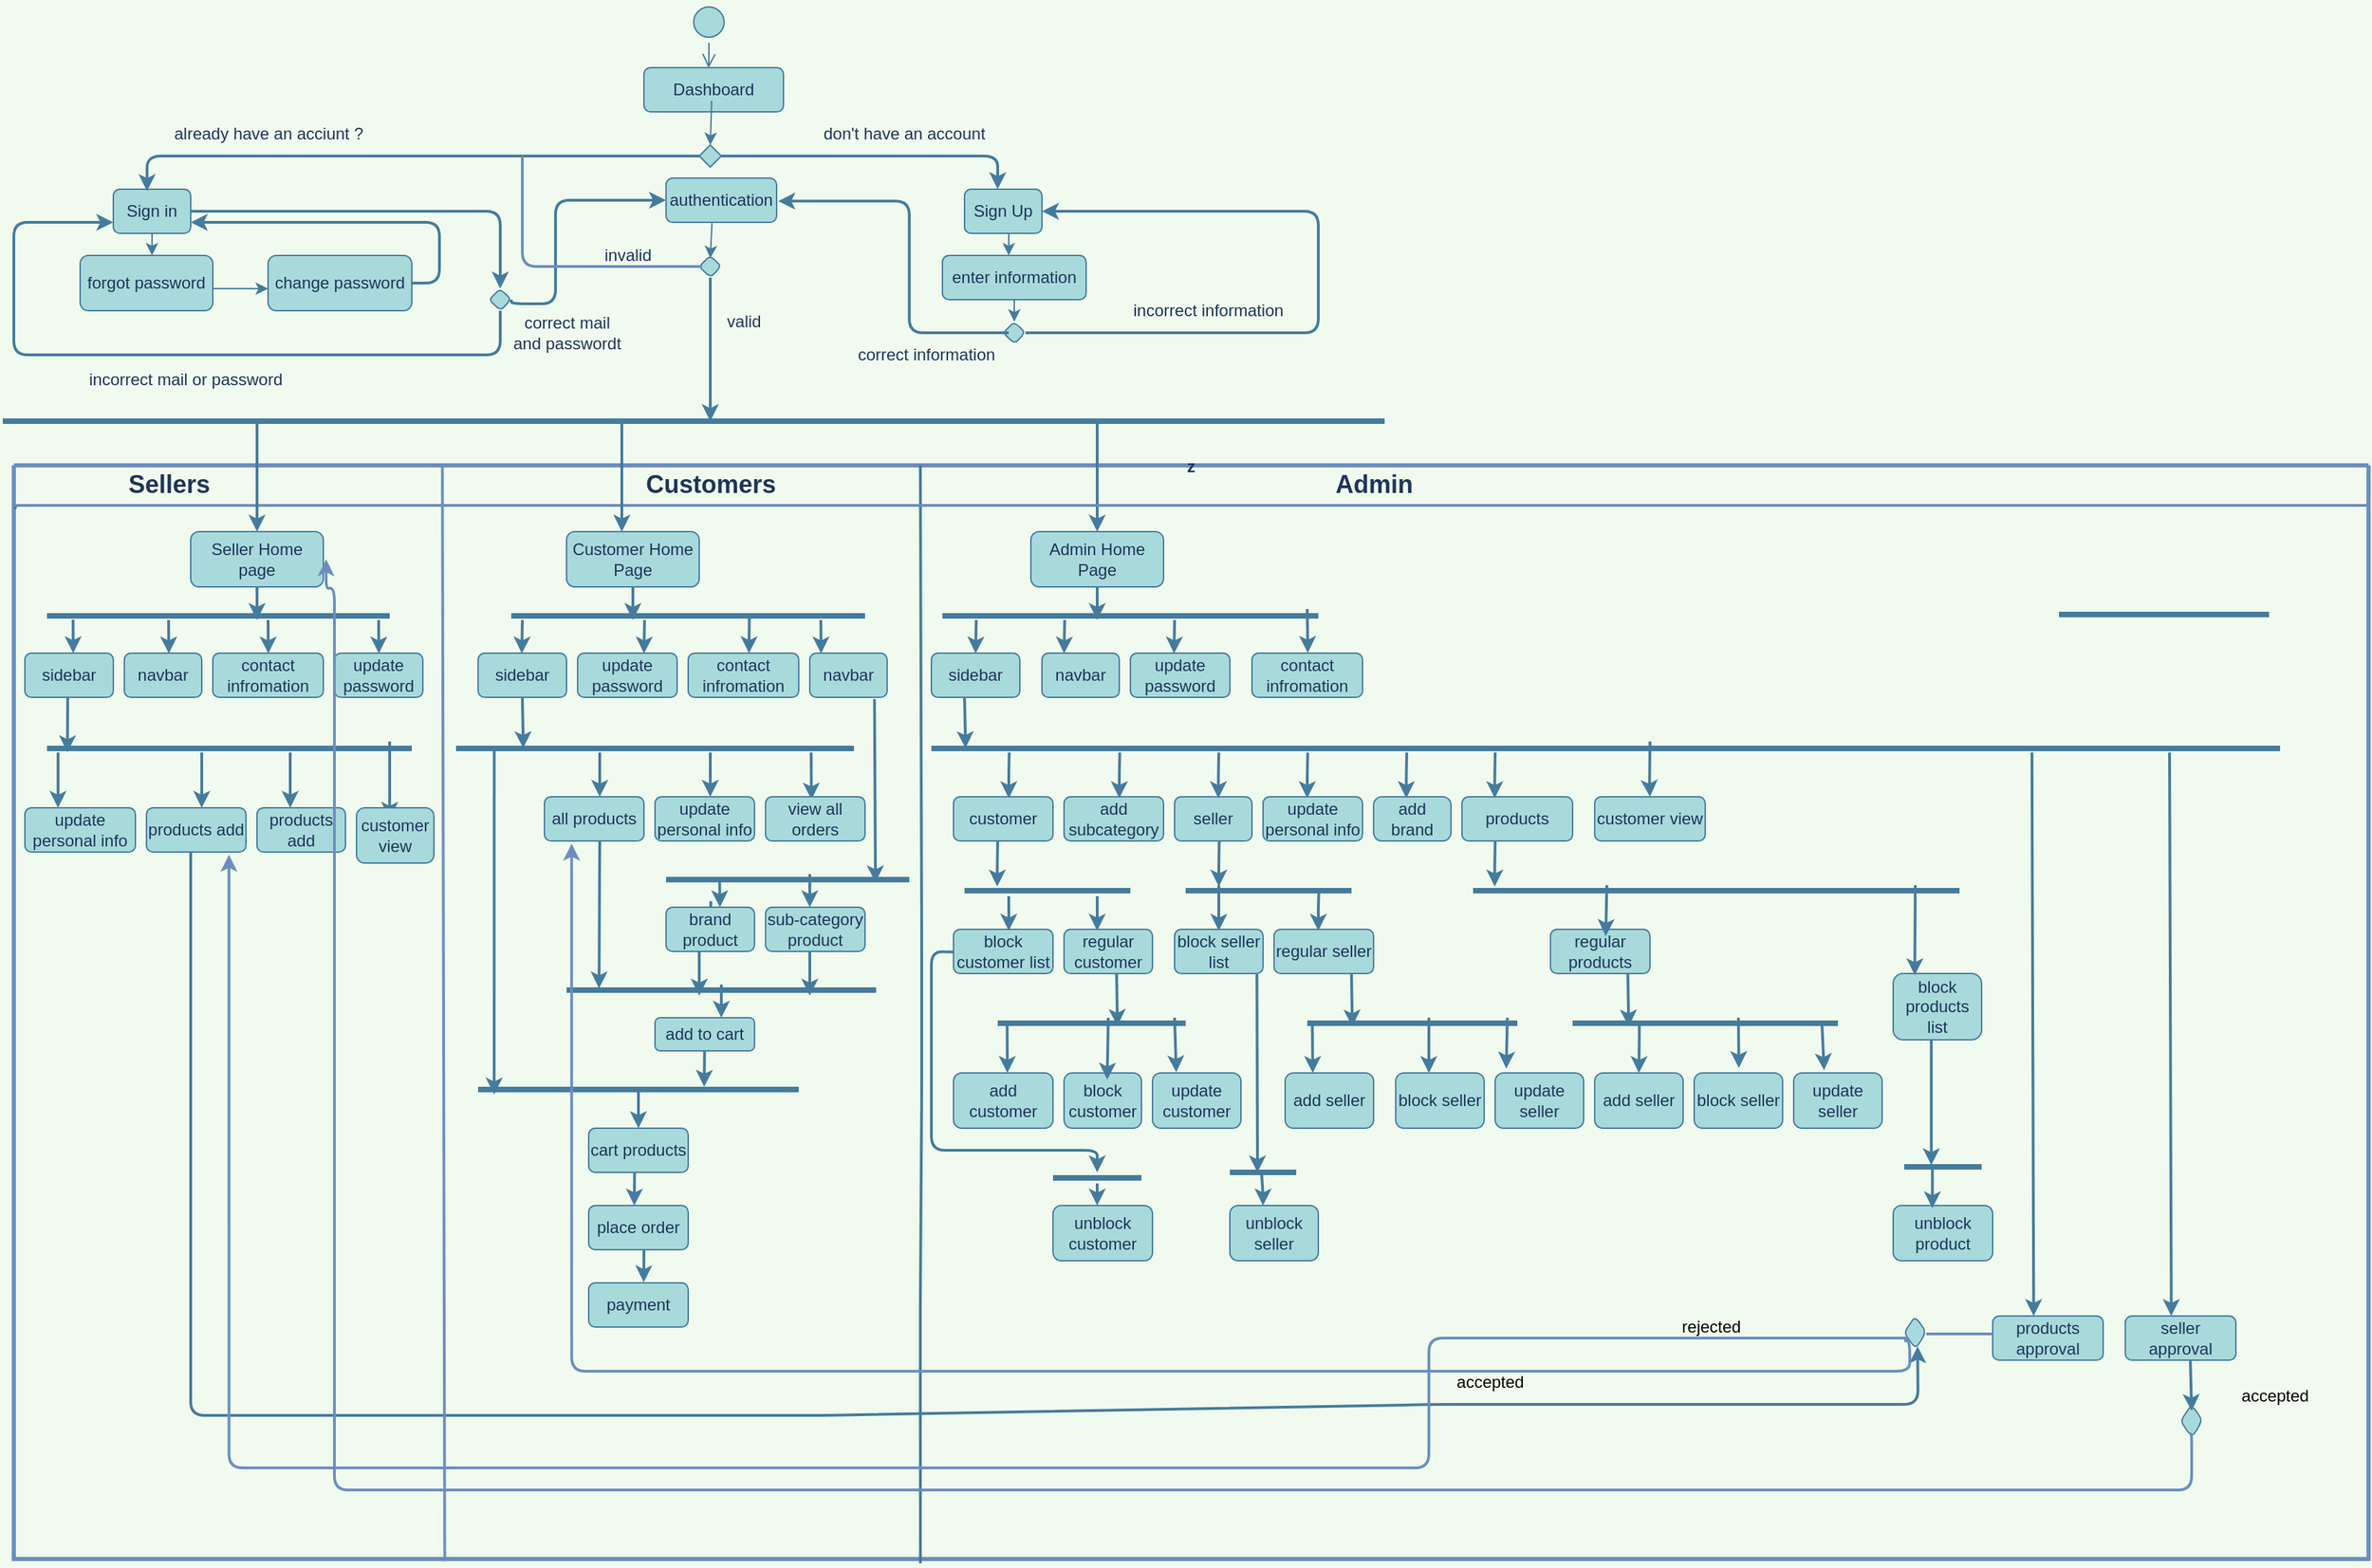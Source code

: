 <mxfile version="20.3.6" type="github">
  <diagram id="6o-PFwS-r8t_ji7xHeHs" name="Page-1">
    <mxGraphModel dx="2307" dy="2438" grid="1" gridSize="8" guides="0" tooltips="1" connect="0" arrows="0" fold="1" page="1" pageScale="1" pageWidth="827" pageHeight="1169" background="#F1FAEE" math="0" shadow="0">
      <root>
        <mxCell id="0" />
        <mxCell id="1" parent="0" />
        <mxCell id="dkGYVJOHW7Im5ONdV2D0-10" value="" style="ellipse;html=1;shape=startState;fillColor=#A8DADC;strokeColor=#457B9D;fontColor=#1D3557;rounded=1;" parent="1" vertex="1">
          <mxGeometry x="504" y="-1168" width="30" height="30" as="geometry" />
        </mxCell>
        <mxCell id="dkGYVJOHW7Im5ONdV2D0-11" value="" style="edgeStyle=orthogonalEdgeStyle;html=1;verticalAlign=bottom;endArrow=open;endSize=8;labelBackgroundColor=#F1FAEE;strokeColor=#457B9D;fontColor=#1D3557;rounded=1;entryX=0.463;entryY=0.006;entryDx=0;entryDy=0;entryPerimeter=0;" parent="1" source="dkGYVJOHW7Im5ONdV2D0-10" edge="1" target="dkGYVJOHW7Im5ONdV2D0-23">
          <mxGeometry relative="1" as="geometry">
            <mxPoint x="415" y="-1120" as="targetPoint" />
          </mxGeometry>
        </mxCell>
        <mxCell id="dkGYVJOHW7Im5ONdV2D0-15" value="" style="edgeStyle=segmentEdgeStyle;endArrow=classic;html=1;labelBackgroundColor=#F1FAEE;strokeColor=#457B9D;fontColor=#1D3557;rounded=1;strokeWidth=2;startArrow=none;" parent="1" edge="1" source="dkGYVJOHW7Im5ONdV2D0-68">
          <mxGeometry width="50" height="50" relative="1" as="geometry">
            <mxPoint x="427" y="-1056" as="sourcePoint" />
            <mxPoint x="728" y="-1032" as="targetPoint" />
            <Array as="points">
              <mxPoint x="427" y="-1056" />
              <mxPoint x="728" y="-1056" />
            </Array>
          </mxGeometry>
        </mxCell>
        <mxCell id="dkGYVJOHW7Im5ONdV2D0-49" style="edgeStyle=orthogonalEdgeStyle;orthogonalLoop=1;jettySize=auto;html=1;exitX=1;exitY=0.5;exitDx=0;exitDy=0;labelBackgroundColor=#F1FAEE;strokeColor=#457B9D;fontColor=#1D3557;rounded=1;strokeWidth=2;" parent="1" source="dkGYVJOHW7Im5ONdV2D0-17" edge="1">
          <mxGeometry relative="1" as="geometry">
            <mxPoint x="368" y="-960" as="targetPoint" />
            <Array as="points">
              <mxPoint x="368" y="-1016" />
            </Array>
          </mxGeometry>
        </mxCell>
        <mxCell id="dkGYVJOHW7Im5ONdV2D0-17" value="Sign in" style="whiteSpace=wrap;html=1;fillColor=#A8DADC;strokeColor=#457B9D;fontColor=#1D3557;rounded=1;" parent="1" vertex="1">
          <mxGeometry x="88" y="-1032" width="56" height="32" as="geometry" />
        </mxCell>
        <mxCell id="dkGYVJOHW7Im5ONdV2D0-18" value="Sign Up" style="whiteSpace=wrap;html=1;fillColor=#A8DADC;strokeColor=#457B9D;fontColor=#1D3557;rounded=1;" parent="1" vertex="1">
          <mxGeometry x="704" y="-1032" width="56" height="32" as="geometry" />
        </mxCell>
        <mxCell id="dkGYVJOHW7Im5ONdV2D0-23" value="Dashboard" style="whiteSpace=wrap;html=1;fillColor=#A8DADC;strokeColor=#457B9D;fontColor=#1D3557;rounded=1;" parent="1" vertex="1">
          <mxGeometry x="472" y="-1120" width="101" height="32" as="geometry" />
        </mxCell>
        <mxCell id="dkGYVJOHW7Im5ONdV2D0-25" value="" style="endArrow=classic;html=1;labelBackgroundColor=#F1FAEE;strokeColor=#457B9D;fontColor=#1D3557;rounded=1;entryX=0.5;entryY=0;entryDx=0;entryDy=0;entryPerimeter=0;" parent="1" edge="1" target="dkGYVJOHW7Im5ONdV2D0-68">
          <mxGeometry width="50" height="50" relative="1" as="geometry">
            <mxPoint x="521" y="-1096" as="sourcePoint" />
            <mxPoint x="520" y="-1072" as="targetPoint" />
          </mxGeometry>
        </mxCell>
        <mxCell id="dkGYVJOHW7Im5ONdV2D0-27" value="already have an acciunt ?" style="text;html=1;resizable=0;autosize=1;align=center;verticalAlign=middle;points=[];fillColor=none;strokeColor=none;fontColor=#1D3557;rounded=1;" parent="1" vertex="1">
          <mxGeometry x="120" y="-1088" width="160" height="32" as="geometry" />
        </mxCell>
        <mxCell id="dkGYVJOHW7Im5ONdV2D0-28" value="don&#39;t have an account" style="text;html=1;resizable=0;autosize=1;align=center;verticalAlign=middle;points=[];fillColor=none;strokeColor=none;fontColor=#1D3557;rounded=1;" parent="1" vertex="1">
          <mxGeometry x="592" y="-1088" width="136" height="32" as="geometry" />
        </mxCell>
        <mxCell id="dkGYVJOHW7Im5ONdV2D0-29" value="enter information" style="whiteSpace=wrap;html=1;fillColor=#A8DADC;strokeColor=#457B9D;fontColor=#1D3557;rounded=1;" parent="1" vertex="1">
          <mxGeometry x="688" y="-984" width="104" height="32" as="geometry" />
        </mxCell>
        <mxCell id="dkGYVJOHW7Im5ONdV2D0-31" value="" style="endArrow=classic;html=1;labelBackgroundColor=#F1FAEE;strokeColor=#457B9D;fontColor=#1D3557;rounded=1;" parent="1" edge="1">
          <mxGeometry width="50" height="50" relative="1" as="geometry">
            <mxPoint x="736" y="-1000" as="sourcePoint" />
            <mxPoint x="736" y="-984" as="targetPoint" />
            <Array as="points">
              <mxPoint x="736" y="-984" />
            </Array>
          </mxGeometry>
        </mxCell>
        <mxCell id="dkGYVJOHW7Im5ONdV2D0-80" style="edgeStyle=orthogonalEdgeStyle;orthogonalLoop=1;jettySize=auto;html=1;entryX=1;entryY=0.5;entryDx=0;entryDy=0;labelBackgroundColor=#F1FAEE;strokeColor=#457B9D;fontColor=#1D3557;rounded=1;strokeWidth=2;" parent="1" source="dkGYVJOHW7Im5ONdV2D0-32" target="dkGYVJOHW7Im5ONdV2D0-18" edge="1">
          <mxGeometry relative="1" as="geometry">
            <mxPoint x="808" y="-1016" as="targetPoint" />
            <Array as="points">
              <mxPoint x="960" y="-928" />
              <mxPoint x="960" y="-1016" />
            </Array>
          </mxGeometry>
        </mxCell>
        <mxCell id="dkGYVJOHW7Im5ONdV2D0-32" value="" style="rhombus;whiteSpace=wrap;html=1;fillColor=#A8DADC;strokeColor=#457B9D;fontColor=#1D3557;rounded=1;" parent="1" vertex="1">
          <mxGeometry x="732" y="-936" width="16" height="16" as="geometry" />
        </mxCell>
        <mxCell id="dkGYVJOHW7Im5ONdV2D0-33" value="" style="endArrow=classic;html=1;exitX=0.5;exitY=1;exitDx=0;exitDy=0;labelBackgroundColor=#F1FAEE;strokeColor=#457B9D;fontColor=#1D3557;rounded=1;" parent="1" source="dkGYVJOHW7Im5ONdV2D0-29" edge="1">
          <mxGeometry width="50" height="50" relative="1" as="geometry">
            <mxPoint x="672" y="-886" as="sourcePoint" />
            <mxPoint x="740" y="-936" as="targetPoint" />
          </mxGeometry>
        </mxCell>
        <mxCell id="dkGYVJOHW7Im5ONdV2D0-45" value="" style="endArrow=classic;html=1;exitX=0.5;exitY=1;exitDx=0;exitDy=0;labelBackgroundColor=#F1FAEE;strokeColor=#457B9D;fontColor=#1D3557;rounded=1;" parent="1" source="dkGYVJOHW7Im5ONdV2D0-17" edge="1">
          <mxGeometry width="50" height="50" relative="1" as="geometry">
            <mxPoint x="104" y="-984" as="sourcePoint" />
            <mxPoint x="116" y="-984" as="targetPoint" />
            <Array as="points" />
          </mxGeometry>
        </mxCell>
        <mxCell id="dkGYVJOHW7Im5ONdV2D0-46" value="forgot password" style="whiteSpace=wrap;html=1;fillColor=#A8DADC;strokeColor=#457B9D;fontColor=#1D3557;rounded=1;" parent="1" vertex="1">
          <mxGeometry x="64" y="-984" width="96" height="40" as="geometry" />
        </mxCell>
        <mxCell id="dkGYVJOHW7Im5ONdV2D0-47" value="" style="endArrow=classic;html=1;labelBackgroundColor=#F1FAEE;strokeColor=#457B9D;fontColor=#1D3557;rounded=1;" parent="1" edge="1">
          <mxGeometry width="50" height="50" relative="1" as="geometry">
            <mxPoint x="160" y="-960" as="sourcePoint" />
            <mxPoint x="200" y="-960" as="targetPoint" />
          </mxGeometry>
        </mxCell>
        <mxCell id="dkGYVJOHW7Im5ONdV2D0-50" style="edgeStyle=orthogonalEdgeStyle;orthogonalLoop=1;jettySize=auto;html=1;exitX=1;exitY=0.5;exitDx=0;exitDy=0;entryX=1;entryY=0.75;entryDx=0;entryDy=0;labelBackgroundColor=#F1FAEE;strokeColor=#457B9D;fontColor=#1D3557;rounded=1;strokeWidth=2;" parent="1" source="dkGYVJOHW7Im5ONdV2D0-48" target="dkGYVJOHW7Im5ONdV2D0-17" edge="1">
          <mxGeometry relative="1" as="geometry" />
        </mxCell>
        <mxCell id="dkGYVJOHW7Im5ONdV2D0-48" value="change password" style="whiteSpace=wrap;html=1;fillStyle=auto;fillColor=#A8DADC;strokeColor=#457B9D;fontColor=#1D3557;rounded=1;" parent="1" vertex="1">
          <mxGeometry x="200" y="-984" width="104" height="40" as="geometry" />
        </mxCell>
        <mxCell id="dkGYVJOHW7Im5ONdV2D0-71" style="edgeStyle=orthogonalEdgeStyle;orthogonalLoop=1;jettySize=auto;html=1;entryX=0;entryY=0.75;entryDx=0;entryDy=0;labelBackgroundColor=#F1FAEE;strokeColor=#457B9D;fontColor=#1D3557;rounded=1;strokeWidth=2;" parent="1" source="dkGYVJOHW7Im5ONdV2D0-65" target="dkGYVJOHW7Im5ONdV2D0-17" edge="1">
          <mxGeometry relative="1" as="geometry">
            <mxPoint x="80" y="-1008" as="targetPoint" />
            <Array as="points">
              <mxPoint x="368" y="-912" />
              <mxPoint x="16" y="-912" />
              <mxPoint x="16" y="-1008" />
            </Array>
          </mxGeometry>
        </mxCell>
        <mxCell id="dkGYVJOHW7Im5ONdV2D0-65" value="" style="rhombus;whiteSpace=wrap;html=1;fillColor=#A8DADC;strokeColor=#457B9D;fontColor=#1D3557;rounded=1;" parent="1" vertex="1">
          <mxGeometry x="360" y="-960" width="16" height="16" as="geometry" />
        </mxCell>
        <mxCell id="dkGYVJOHW7Im5ONdV2D0-74" value="incorrect mail or password" style="text;html=1;resizable=0;autosize=1;align=center;verticalAlign=middle;points=[];fillColor=none;strokeColor=none;fontColor=#1D3557;rounded=1;" parent="1" vertex="1">
          <mxGeometry x="60" y="-910" width="160" height="32" as="geometry" />
        </mxCell>
        <mxCell id="dkGYVJOHW7Im5ONdV2D0-75" value="correct mail &lt;br&gt;and passwordt" style="text;html=1;resizable=0;autosize=1;align=center;verticalAlign=middle;points=[];fillColor=none;strokeColor=none;fontColor=#1D3557;rounded=1;" parent="1" vertex="1">
          <mxGeometry x="368" y="-952" width="96" height="48" as="geometry" />
        </mxCell>
        <mxCell id="dkGYVJOHW7Im5ONdV2D0-43" value="incorrect information" style="text;html=1;resizable=0;autosize=1;align=center;verticalAlign=middle;points=[];fillColor=none;strokeColor=none;fontColor=#1D3557;rounded=1;" parent="1" vertex="1">
          <mxGeometry x="816" y="-960" width="128" height="32" as="geometry" />
        </mxCell>
        <mxCell id="dkGYVJOHW7Im5ONdV2D0-83" value="" style="endArrow=none;html=1;strokeWidth=4;labelBackgroundColor=#F1FAEE;strokeColor=#457B9D;fontColor=#1D3557;rounded=1;" parent="1" edge="1">
          <mxGeometry relative="1" as="geometry">
            <mxPoint x="8" y="-864" as="sourcePoint" />
            <mxPoint x="1008" y="-864" as="targetPoint" />
          </mxGeometry>
        </mxCell>
        <mxCell id="dkGYVJOHW7Im5ONdV2D0-84" value="correct information" style="text;html=1;resizable=0;autosize=1;align=center;verticalAlign=middle;points=[];fillColor=none;strokeColor=none;fontColor=#1D3557;rounded=1;" parent="1" vertex="1">
          <mxGeometry x="616" y="-928" width="120" height="32" as="geometry" />
        </mxCell>
        <object label="z" id="ePUnUOnn1ZwYabv3tE3A-7">
          <mxCell style="swimlane;startSize=0;strokeWidth=3;fillColor=#A8DADC;strokeColor=#6C8EBF;fontColor=#1D3557;rounded=1;" parent="1" vertex="1">
            <mxGeometry x="16" y="-832" width="1704" height="792" as="geometry" />
          </mxCell>
        </object>
        <mxCell id="ePUnUOnn1ZwYabv3tE3A-12" value="Admin" style="text;html=1;resizable=0;autosize=1;align=center;verticalAlign=middle;points=[];fillColor=none;strokeColor=none;strokeWidth=2;shadow=0;glass=0;fontStyle=1;labelBorderColor=none;spacingTop=3;fontSize=18;fontColor=#1D3557;rounded=1;" parent="ePUnUOnn1ZwYabv3tE3A-7" vertex="1">
          <mxGeometry x="944" y="-8" width="80" height="40" as="geometry" />
        </mxCell>
        <mxCell id="ePUnUOnn1ZwYabv3tE3A-13" value="Customers" style="text;html=1;resizable=0;autosize=1;align=center;verticalAlign=middle;points=[];fillColor=none;strokeColor=none;strokeWidth=2;shadow=0;glass=0;fontStyle=1;labelBorderColor=none;spacingTop=3;fontSize=18;fontColor=#1D3557;rounded=1;" parent="ePUnUOnn1ZwYabv3tE3A-7" vertex="1">
          <mxGeometry x="448" y="-8" width="112" height="40" as="geometry" />
        </mxCell>
        <mxCell id="ePUnUOnn1ZwYabv3tE3A-14" value="Sellers" style="text;html=1;resizable=0;autosize=1;align=center;verticalAlign=middle;points=[];fillColor=none;strokeColor=none;strokeWidth=2;shadow=0;glass=0;fontStyle=1;labelBorderColor=none;spacingTop=3;fontSize=18;fontColor=#1D3557;rounded=1;" parent="ePUnUOnn1ZwYabv3tE3A-7" vertex="1">
          <mxGeometry x="72" y="-8" width="80" height="40" as="geometry" />
        </mxCell>
        <mxCell id="ePUnUOnn1ZwYabv3tE3A-11" value="" style="endArrow=none;html=1;strokeWidth=2;labelBackgroundColor=#F1FAEE;strokeColor=#457B9D;fontColor=#1D3557;rounded=1;" parent="ePUnUOnn1ZwYabv3tE3A-7" edge="1" target="ePUnUOnn1ZwYabv3tE3A-7">
          <mxGeometry width="50" height="50" relative="1" as="geometry">
            <mxPoint x="2" y="31" as="sourcePoint" />
            <mxPoint x="992" y="32" as="targetPoint" />
          </mxGeometry>
        </mxCell>
        <mxCell id="ePUnUOnn1ZwYabv3tE3A-22" value="" style="endArrow=none;html=1;strokeWidth=2;fontSize=19;labelBackgroundColor=#F1FAEE;strokeColor=#457B9D;fontColor=#1D3557;rounded=1;entryX=0.385;entryY=1.004;entryDx=0;entryDy=0;entryPerimeter=0;" parent="ePUnUOnn1ZwYabv3tE3A-7" target="ePUnUOnn1ZwYabv3tE3A-7" edge="1">
          <mxGeometry width="50" height="50" relative="1" as="geometry">
            <mxPoint x="656" as="sourcePoint" />
            <mxPoint x="656" y="768" as="targetPoint" />
            <Array as="points">
              <mxPoint x="657.002" y="348.424" />
              <mxPoint x="657.002" y="452.424" />
              <mxPoint x="656.002" y="604.424" />
            </Array>
          </mxGeometry>
        </mxCell>
        <mxCell id="ePUnUOnn1ZwYabv3tE3A-44" value="" style="edgeStyle=none;orthogonalLoop=1;jettySize=auto;html=1;strokeWidth=2;fontSize=19;labelBackgroundColor=#F1FAEE;strokeColor=#457B9D;fontColor=#1D3557;rounded=1;" parent="ePUnUOnn1ZwYabv3tE3A-7" edge="1">
          <mxGeometry width="80" relative="1" as="geometry">
            <mxPoint x="784" y="-32" as="sourcePoint" />
            <mxPoint x="784" y="48" as="targetPoint" />
            <Array as="points" />
          </mxGeometry>
        </mxCell>
        <mxCell id="ePUnUOnn1ZwYabv3tE3A-46" value="Seller Home page" style="whiteSpace=wrap;html=1;fillColor=#A8DADC;strokeColor=#457B9D;fontColor=#1D3557;rounded=1;" parent="ePUnUOnn1ZwYabv3tE3A-7" vertex="1">
          <mxGeometry x="128" y="48" width="96" height="40" as="geometry" />
        </mxCell>
        <mxCell id="ePUnUOnn1ZwYabv3tE3A-51" value="" style="line;strokeWidth=4;html=1;shadow=0;glass=0;labelBackgroundColor=none;labelBorderColor=none;fontFamily=Times New Roman;fontSize=18;fillColor=#A8DADC;strokeColor=#457B9D;fontColor=#1D3557;rounded=1;" parent="ePUnUOnn1ZwYabv3tE3A-7" vertex="1">
          <mxGeometry x="24" y="104" width="248" height="10" as="geometry" />
        </mxCell>
        <mxCell id="ePUnUOnn1ZwYabv3tE3A-52" value="" style="edgeStyle=none;orthogonalLoop=1;jettySize=auto;html=1;strokeWidth=2;fontSize=19;labelBackgroundColor=#F1FAEE;strokeColor=#457B9D;fontColor=#1D3557;rounded=1;" parent="ePUnUOnn1ZwYabv3tE3A-7" edge="1">
          <mxGeometry width="80" relative="1" as="geometry">
            <mxPoint x="176" y="88" as="sourcePoint" />
            <mxPoint x="176" y="112" as="targetPoint" />
            <Array as="points" />
          </mxGeometry>
        </mxCell>
        <mxCell id="ePUnUOnn1ZwYabv3tE3A-53" value="Customer Home Page" style="whiteSpace=wrap;html=1;fillColor=#A8DADC;strokeColor=#457B9D;fontColor=#1D3557;rounded=1;" parent="ePUnUOnn1ZwYabv3tE3A-7" vertex="1">
          <mxGeometry x="400" y="48" width="96" height="40" as="geometry" />
        </mxCell>
        <mxCell id="ePUnUOnn1ZwYabv3tE3A-54" value="" style="edgeStyle=none;orthogonalLoop=1;jettySize=auto;html=1;strokeWidth=2;fontSize=19;labelBackgroundColor=#F1FAEE;strokeColor=#457B9D;fontColor=#1D3557;rounded=1;" parent="ePUnUOnn1ZwYabv3tE3A-7" edge="1">
          <mxGeometry width="80" relative="1" as="geometry">
            <mxPoint x="448" y="88" as="sourcePoint" />
            <mxPoint x="448" y="112" as="targetPoint" />
            <Array as="points" />
          </mxGeometry>
        </mxCell>
        <mxCell id="ePUnUOnn1ZwYabv3tE3A-56" value="Admin Home Page" style="whiteSpace=wrap;html=1;fillColor=#A8DADC;strokeColor=#457B9D;fontColor=#1D3557;rounded=1;" parent="ePUnUOnn1ZwYabv3tE3A-7" vertex="1">
          <mxGeometry x="736" y="48" width="96" height="40" as="geometry" />
        </mxCell>
        <mxCell id="ePUnUOnn1ZwYabv3tE3A-58" value="" style="edgeStyle=none;orthogonalLoop=1;jettySize=auto;html=1;strokeWidth=2;fontSize=19;labelBackgroundColor=#F1FAEE;strokeColor=#457B9D;fontColor=#1D3557;rounded=1;" parent="ePUnUOnn1ZwYabv3tE3A-7" edge="1">
          <mxGeometry width="80" relative="1" as="geometry">
            <mxPoint x="784" y="88" as="sourcePoint" />
            <mxPoint x="784" y="112" as="targetPoint" />
            <Array as="points" />
          </mxGeometry>
        </mxCell>
        <mxCell id="ePUnUOnn1ZwYabv3tE3A-61" value="sidebar" style="whiteSpace=wrap;html=1;fillColor=#A8DADC;strokeColor=#457B9D;fontColor=#1D3557;rounded=1;" parent="ePUnUOnn1ZwYabv3tE3A-7" vertex="1">
          <mxGeometry x="8" y="136" width="64" height="32" as="geometry" />
        </mxCell>
        <mxCell id="ePUnUOnn1ZwYabv3tE3A-62" value="contact infromation" style="whiteSpace=wrap;html=1;fillColor=#A8DADC;strokeColor=#457B9D;fontColor=#1D3557;rounded=1;" parent="ePUnUOnn1ZwYabv3tE3A-7" vertex="1">
          <mxGeometry x="144" y="136" width="80" height="32" as="geometry" />
        </mxCell>
        <mxCell id="ePUnUOnn1ZwYabv3tE3A-65" value="" style="line;strokeWidth=4;html=1;shadow=0;glass=0;labelBackgroundColor=none;labelBorderColor=none;fontFamily=Times New Roman;fontSize=18;fillColor=#A8DADC;strokeColor=#457B9D;fontColor=#1D3557;rounded=1;" parent="ePUnUOnn1ZwYabv3tE3A-7" vertex="1">
          <mxGeometry x="24" y="200" width="264" height="10" as="geometry" />
        </mxCell>
        <mxCell id="ePUnUOnn1ZwYabv3tE3A-68" value="" style="edgeStyle=none;orthogonalLoop=1;jettySize=auto;html=1;strokeWidth=2;fontSize=19;labelBackgroundColor=#F1FAEE;strokeColor=#457B9D;fontColor=#1D3557;rounded=1;" parent="ePUnUOnn1ZwYabv3tE3A-7" edge="1">
          <mxGeometry width="80" relative="1" as="geometry">
            <mxPoint x="32" y="208" as="sourcePoint" />
            <mxPoint x="32" y="248" as="targetPoint" />
            <Array as="points" />
          </mxGeometry>
        </mxCell>
        <mxCell id="ePUnUOnn1ZwYabv3tE3A-69" value="update personal info" style="whiteSpace=wrap;html=1;fillColor=#A8DADC;strokeColor=#457B9D;fontColor=#1D3557;rounded=1;" parent="ePUnUOnn1ZwYabv3tE3A-7" vertex="1">
          <mxGeometry x="8" y="248" width="80" height="32" as="geometry" />
        </mxCell>
        <mxCell id="ePUnUOnn1ZwYabv3tE3A-72" value="products add" style="whiteSpace=wrap;html=1;fillColor=#A8DADC;strokeColor=#457B9D;fontColor=#1D3557;rounded=1;" parent="ePUnUOnn1ZwYabv3tE3A-7" vertex="1">
          <mxGeometry x="96" y="248" width="72" height="32" as="geometry" />
        </mxCell>
        <mxCell id="ePUnUOnn1ZwYabv3tE3A-100" value="" style="line;strokeWidth=4;html=1;shadow=0;glass=0;labelBackgroundColor=none;labelBorderColor=none;fontFamily=Times New Roman;fontSize=18;fillColor=#A8DADC;strokeColor=#457B9D;fontColor=#1D3557;rounded=1;" parent="ePUnUOnn1ZwYabv3tE3A-7" vertex="1">
          <mxGeometry x="360" y="104" width="256" height="10" as="geometry" />
        </mxCell>
        <mxCell id="ePUnUOnn1ZwYabv3tE3A-102" value="sidebar" style="whiteSpace=wrap;html=1;fillColor=#A8DADC;strokeColor=#457B9D;fontColor=#1D3557;rounded=1;" parent="ePUnUOnn1ZwYabv3tE3A-7" vertex="1">
          <mxGeometry x="336" y="136" width="64" height="32" as="geometry" />
        </mxCell>
        <mxCell id="ePUnUOnn1ZwYabv3tE3A-103" value="" style="edgeStyle=none;orthogonalLoop=1;jettySize=auto;html=1;strokeWidth=2;fontSize=19;labelBackgroundColor=#F1FAEE;strokeColor=#457B9D;fontColor=#1D3557;rounded=1;exitX=0.673;exitY=0.38;exitDx=0;exitDy=0;exitPerimeter=0;" parent="ePUnUOnn1ZwYabv3tE3A-7" edge="1" source="ePUnUOnn1ZwYabv3tE3A-100">
          <mxGeometry width="80" relative="1" as="geometry">
            <mxPoint x="560" y="104" as="sourcePoint" />
            <mxPoint x="532" y="136" as="targetPoint" />
            <Array as="points" />
          </mxGeometry>
        </mxCell>
        <mxCell id="ePUnUOnn1ZwYabv3tE3A-104" value="contact infromation" style="whiteSpace=wrap;html=1;fillColor=#A8DADC;strokeColor=#457B9D;fontColor=#1D3557;rounded=1;" parent="ePUnUOnn1ZwYabv3tE3A-7" vertex="1">
          <mxGeometry x="488" y="136" width="80" height="32" as="geometry" />
        </mxCell>
        <mxCell id="ePUnUOnn1ZwYabv3tE3A-105" value="" style="edgeStyle=none;orthogonalLoop=1;jettySize=auto;html=1;strokeWidth=2;fontSize=19;exitX=0.465;exitY=0.994;exitDx=0;exitDy=0;exitPerimeter=0;entryX=0.287;entryY=0.46;entryDx=0;entryDy=0;entryPerimeter=0;labelBackgroundColor=#F1FAEE;strokeColor=#457B9D;fontColor=#1D3557;rounded=1;" parent="ePUnUOnn1ZwYabv3tE3A-7" edge="1">
          <mxGeometry width="80" relative="1" as="geometry">
            <mxPoint x="368" y="168" as="sourcePoint" />
            <mxPoint x="368.72" y="204.792" as="targetPoint" />
            <Array as="points" />
          </mxGeometry>
        </mxCell>
        <mxCell id="ePUnUOnn1ZwYabv3tE3A-106" value="" style="line;strokeWidth=4;html=1;shadow=0;glass=0;labelBackgroundColor=none;labelBorderColor=none;fontFamily=Times New Roman;fontSize=18;fillColor=#A8DADC;strokeColor=#457B9D;fontColor=#1D3557;rounded=1;" parent="ePUnUOnn1ZwYabv3tE3A-7" vertex="1">
          <mxGeometry x="320" y="200" width="288" height="10" as="geometry" />
        </mxCell>
        <mxCell id="ePUnUOnn1ZwYabv3tE3A-108" value="all products" style="whiteSpace=wrap;html=1;fillColor=#A8DADC;strokeColor=#457B9D;fontColor=#1D3557;rounded=1;" parent="ePUnUOnn1ZwYabv3tE3A-7" vertex="1">
          <mxGeometry x="384" y="240" width="72" height="32" as="geometry" />
        </mxCell>
        <mxCell id="ePUnUOnn1ZwYabv3tE3A-109" value="" style="edgeStyle=none;orthogonalLoop=1;jettySize=auto;html=1;strokeWidth=2;fontSize=19;labelBackgroundColor=#F1FAEE;strokeColor=#457B9D;fontColor=#1D3557;rounded=1;entryX=0.05;entryY=0.95;entryDx=0;entryDy=0;entryPerimeter=0;exitX=0.096;exitY=0.68;exitDx=0;exitDy=0;exitPerimeter=0;" parent="ePUnUOnn1ZwYabv3tE3A-7" edge="1" target="ECX7IMNQ7v3GyHFBv8ip-81" source="ePUnUOnn1ZwYabv3tE3A-106">
          <mxGeometry width="80" relative="1" as="geometry">
            <mxPoint x="336" y="208" as="sourcePoint" />
            <mxPoint x="336" y="240" as="targetPoint" />
            <Array as="points" />
          </mxGeometry>
        </mxCell>
        <mxCell id="ePUnUOnn1ZwYabv3tE3A-111" value="" style="edgeStyle=none;orthogonalLoop=1;jettySize=auto;html=1;strokeWidth=2;fontSize=19;labelBackgroundColor=#F1FAEE;strokeColor=#457B9D;fontColor=#1D3557;rounded=1;" parent="ePUnUOnn1ZwYabv3tE3A-7" edge="1">
          <mxGeometry width="80" relative="1" as="geometry">
            <mxPoint x="424" y="208" as="sourcePoint" />
            <mxPoint x="424" y="240" as="targetPoint" />
            <Array as="points" />
          </mxGeometry>
        </mxCell>
        <mxCell id="ePUnUOnn1ZwYabv3tE3A-134" value="" style="edgeStyle=none;orthogonalLoop=1;jettySize=auto;html=1;strokeWidth=2;fontSize=19;entryX=0.056;entryY=0.78;entryDx=0;entryDy=0;entryPerimeter=0;labelBackgroundColor=#F1FAEE;strokeColor=#457B9D;fontColor=#1D3557;rounded=1;" parent="ePUnUOnn1ZwYabv3tE3A-7" edge="1" target="ePUnUOnn1ZwYabv3tE3A-65">
          <mxGeometry width="80" relative="1" as="geometry">
            <mxPoint x="39" y="168" as="sourcePoint" />
            <mxPoint x="64.72" y="204.792" as="targetPoint" />
            <Array as="points" />
          </mxGeometry>
        </mxCell>
        <mxCell id="ePUnUOnn1ZwYabv3tE3A-136" value="" style="edgeStyle=none;orthogonalLoop=1;jettySize=auto;html=1;strokeWidth=2;fontSize=19;labelBackgroundColor=#F1FAEE;strokeColor=#457B9D;fontColor=#1D3557;rounded=1;" parent="ePUnUOnn1ZwYabv3tE3A-7" edge="1">
          <mxGeometry width="80" relative="1" as="geometry">
            <mxPoint x="200" y="208" as="sourcePoint" />
            <mxPoint x="200" y="248" as="targetPoint" />
            <Array as="points" />
          </mxGeometry>
        </mxCell>
        <mxCell id="ePUnUOnn1ZwYabv3tE3A-137" value="" style="edgeStyle=none;orthogonalLoop=1;jettySize=auto;html=1;strokeWidth=2;fontSize=19;labelBackgroundColor=#F1FAEE;strokeColor=#457B9D;fontColor=#1D3557;rounded=1;" parent="ePUnUOnn1ZwYabv3tE3A-7" edge="1">
          <mxGeometry width="80" relative="1" as="geometry">
            <mxPoint x="136" y="208" as="sourcePoint" />
            <mxPoint x="136" y="248" as="targetPoint" />
            <Array as="points" />
          </mxGeometry>
        </mxCell>
        <mxCell id="ePUnUOnn1ZwYabv3tE3A-139" value="update password" style="whiteSpace=wrap;html=1;fillStyle=auto;strokeColor=#457B9D;fontColor=#1D3557;fillColor=#A8DADC;rounded=1;" parent="ePUnUOnn1ZwYabv3tE3A-7" vertex="1">
          <mxGeometry x="232" y="136" width="64" height="32" as="geometry" />
        </mxCell>
        <mxCell id="ePUnUOnn1ZwYabv3tE3A-143" value="" style="line;strokeWidth=4;html=1;shadow=0;glass=0;labelBackgroundColor=none;labelBorderColor=none;fontFamily=Times New Roman;fontSize=18;fillColor=#A8DADC;strokeColor=#457B9D;fontColor=#1D3557;rounded=1;" parent="ePUnUOnn1ZwYabv3tE3A-7" vertex="1">
          <mxGeometry x="672" y="104" width="272" height="10" as="geometry" />
        </mxCell>
        <mxCell id="ePUnUOnn1ZwYabv3tE3A-144" value="" style="edgeStyle=none;orthogonalLoop=1;jettySize=auto;html=1;strokeWidth=2;fontSize=19;exitX=0.076;exitY=0.78;exitDx=0;exitDy=0;exitPerimeter=0;labelBackgroundColor=#F1FAEE;strokeColor=#457B9D;fontColor=#1D3557;rounded=1;" parent="ePUnUOnn1ZwYabv3tE3A-7" edge="1">
          <mxGeometry width="80" relative="1" as="geometry">
            <mxPoint x="696.42" y="112" as="sourcePoint" />
            <mxPoint x="696.004" y="136.2" as="targetPoint" />
            <Array as="points" />
          </mxGeometry>
        </mxCell>
        <mxCell id="ePUnUOnn1ZwYabv3tE3A-145" value="" style="edgeStyle=none;orthogonalLoop=1;jettySize=auto;html=1;strokeWidth=2;fontSize=19;labelBackgroundColor=#F1FAEE;strokeColor=#457B9D;fontColor=#1D3557;rounded=1;entryX=0.505;entryY=-0.006;entryDx=0;entryDy=0;entryPerimeter=0;" parent="ePUnUOnn1ZwYabv3tE3A-7" target="ePUnUOnn1ZwYabv3tE3A-147" edge="1">
          <mxGeometry width="80" relative="1" as="geometry">
            <mxPoint x="936" y="104" as="sourcePoint" />
            <mxPoint x="927.998" y="140.2" as="targetPoint" />
            <Array as="points" />
          </mxGeometry>
        </mxCell>
        <mxCell id="ePUnUOnn1ZwYabv3tE3A-146" value="sidebar" style="whiteSpace=wrap;html=1;fillColor=#A8DADC;strokeColor=#457B9D;fontColor=#1D3557;rounded=1;" parent="ePUnUOnn1ZwYabv3tE3A-7" vertex="1">
          <mxGeometry x="664" y="136" width="64" height="32" as="geometry" />
        </mxCell>
        <mxCell id="ePUnUOnn1ZwYabv3tE3A-147" value="contact infromation" style="whiteSpace=wrap;html=1;fillColor=#A8DADC;strokeColor=#457B9D;fontColor=#1D3557;rounded=1;" parent="ePUnUOnn1ZwYabv3tE3A-7" vertex="1">
          <mxGeometry x="896" y="136" width="80" height="32" as="geometry" />
        </mxCell>
        <mxCell id="ePUnUOnn1ZwYabv3tE3A-149" value="add subcategory" style="whiteSpace=wrap;html=1;fillColor=#A8DADC;strokeColor=#457B9D;fontColor=#1D3557;rounded=1;" parent="ePUnUOnn1ZwYabv3tE3A-7" vertex="1">
          <mxGeometry x="760" y="240" width="72" height="32" as="geometry" />
        </mxCell>
        <mxCell id="ePUnUOnn1ZwYabv3tE3A-150" value="" style="line;strokeWidth=4;html=1;shadow=0;glass=0;labelBackgroundColor=none;labelBorderColor=none;fontFamily=Times New Roman;fontSize=18;fillColor=#A8DADC;strokeColor=#457B9D;fontColor=#1D3557;rounded=1;" parent="ePUnUOnn1ZwYabv3tE3A-7" vertex="1">
          <mxGeometry x="664" y="200" width="976" height="10" as="geometry" />
        </mxCell>
        <mxCell id="ePUnUOnn1ZwYabv3tE3A-246" value="add brand" style="whiteSpace=wrap;html=1;fillColor=#A8DADC;strokeColor=#457B9D;fontColor=#1D3557;rounded=1;arcSize=19;" parent="ePUnUOnn1ZwYabv3tE3A-7" vertex="1">
          <mxGeometry x="984" y="240" width="56" height="32" as="geometry" />
        </mxCell>
        <mxCell id="ECX7IMNQ7v3GyHFBv8ip-2" value="navbar" style="whiteSpace=wrap;html=1;fillColor=#A8DADC;strokeColor=#457B9D;fontColor=#1D3557;rounded=1;" vertex="1" parent="ePUnUOnn1ZwYabv3tE3A-7">
          <mxGeometry x="80" y="136" width="56" height="32" as="geometry" />
        </mxCell>
        <mxCell id="ECX7IMNQ7v3GyHFBv8ip-3" value="" style="edgeStyle=none;orthogonalLoop=1;jettySize=auto;html=1;strokeWidth=2;fontSize=19;exitX=0.076;exitY=0.78;exitDx=0;exitDy=0;exitPerimeter=0;labelBackgroundColor=#F1FAEE;strokeColor=#457B9D;fontColor=#1D3557;rounded=1;" edge="1" parent="ePUnUOnn1ZwYabv3tE3A-7">
          <mxGeometry width="80" relative="1" as="geometry">
            <mxPoint x="456.42" y="112" as="sourcePoint" />
            <mxPoint x="456.004" y="136.2" as="targetPoint" />
            <Array as="points" />
          </mxGeometry>
        </mxCell>
        <mxCell id="ECX7IMNQ7v3GyHFBv8ip-6" value="navbar" style="whiteSpace=wrap;html=1;fillColor=#A8DADC;strokeColor=#457B9D;fontColor=#1D3557;rounded=1;" vertex="1" parent="ePUnUOnn1ZwYabv3tE3A-7">
          <mxGeometry x="744" y="136" width="56" height="32" as="geometry" />
        </mxCell>
        <mxCell id="ePUnUOnn1ZwYabv3tE3A-64" value="" style="edgeStyle=none;orthogonalLoop=1;jettySize=auto;html=1;strokeWidth=2;fontSize=19;exitX=0.076;exitY=0.78;exitDx=0;exitDy=0;exitPerimeter=0;labelBackgroundColor=#F1FAEE;strokeColor=#457B9D;fontColor=#1D3557;rounded=1;" parent="ePUnUOnn1ZwYabv3tE3A-7" source="ePUnUOnn1ZwYabv3tE3A-51" edge="1">
          <mxGeometry width="80" relative="1" as="geometry">
            <mxPoint x="72" y="120" as="sourcePoint" />
            <mxPoint x="43" y="136" as="targetPoint" />
            <Array as="points" />
          </mxGeometry>
        </mxCell>
        <mxCell id="ECX7IMNQ7v3GyHFBv8ip-9" value="" style="edgeStyle=none;orthogonalLoop=1;jettySize=auto;html=1;strokeWidth=2;fontSize=19;exitX=0.076;exitY=0.78;exitDx=0;exitDy=0;exitPerimeter=0;labelBackgroundColor=#F1FAEE;strokeColor=#457B9D;fontColor=#1D3557;rounded=1;" edge="1" parent="ePUnUOnn1ZwYabv3tE3A-7">
          <mxGeometry width="80" relative="1" as="geometry">
            <mxPoint x="112" y="112" as="sourcePoint" />
            <mxPoint x="112.152" y="136.2" as="targetPoint" />
            <Array as="points" />
          </mxGeometry>
        </mxCell>
        <mxCell id="ECX7IMNQ7v3GyHFBv8ip-10" value="" style="edgeStyle=none;orthogonalLoop=1;jettySize=auto;html=1;strokeWidth=2;fontSize=19;exitX=0.076;exitY=0.78;exitDx=0;exitDy=0;exitPerimeter=0;labelBackgroundColor=#F1FAEE;strokeColor=#457B9D;fontColor=#1D3557;rounded=1;" edge="1" parent="ePUnUOnn1ZwYabv3tE3A-7">
          <mxGeometry width="80" relative="1" as="geometry">
            <mxPoint x="184" y="112" as="sourcePoint" />
            <mxPoint x="184.152" y="136.2" as="targetPoint" />
            <Array as="points" />
          </mxGeometry>
        </mxCell>
        <mxCell id="ECX7IMNQ7v3GyHFBv8ip-11" value="" style="edgeStyle=none;orthogonalLoop=1;jettySize=auto;html=1;strokeWidth=2;fontSize=19;exitX=0.076;exitY=0.78;exitDx=0;exitDy=0;exitPerimeter=0;labelBackgroundColor=#F1FAEE;strokeColor=#457B9D;fontColor=#1D3557;rounded=1;" edge="1" parent="ePUnUOnn1ZwYabv3tE3A-7">
          <mxGeometry width="80" relative="1" as="geometry">
            <mxPoint x="264" y="112" as="sourcePoint" />
            <mxPoint x="264.152" y="136.2" as="targetPoint" />
            <Array as="points" />
          </mxGeometry>
        </mxCell>
        <mxCell id="ECX7IMNQ7v3GyHFBv8ip-12" value="" style="edgeStyle=none;orthogonalLoop=1;jettySize=auto;html=1;strokeWidth=2;fontSize=19;exitX=0.076;exitY=0.78;exitDx=0;exitDy=0;exitPerimeter=0;labelBackgroundColor=#F1FAEE;strokeColor=#457B9D;fontColor=#1D3557;rounded=1;" edge="1" parent="ePUnUOnn1ZwYabv3tE3A-7">
          <mxGeometry width="80" relative="1" as="geometry">
            <mxPoint x="584" y="112" as="sourcePoint" />
            <mxPoint x="584.152" y="136.2" as="targetPoint" />
            <Array as="points" />
          </mxGeometry>
        </mxCell>
        <mxCell id="ECX7IMNQ7v3GyHFBv8ip-15" value="update password" style="whiteSpace=wrap;html=1;fillStyle=auto;strokeColor=#457B9D;fontColor=#1D3557;fillColor=#A8DADC;rounded=1;" vertex="1" parent="ePUnUOnn1ZwYabv3tE3A-7">
          <mxGeometry x="808" y="136" width="72" height="32" as="geometry" />
        </mxCell>
        <mxCell id="ECX7IMNQ7v3GyHFBv8ip-16" value="" style="edgeStyle=none;orthogonalLoop=1;jettySize=auto;html=1;strokeWidth=2;fontSize=19;exitX=0.076;exitY=0.78;exitDx=0;exitDy=0;exitPerimeter=0;labelBackgroundColor=#F1FAEE;strokeColor=#457B9D;fontColor=#1D3557;rounded=1;" edge="1" parent="ePUnUOnn1ZwYabv3tE3A-7">
          <mxGeometry width="80" relative="1" as="geometry">
            <mxPoint x="760.42" y="112" as="sourcePoint" />
            <mxPoint x="760.004" y="136.2" as="targetPoint" />
            <Array as="points" />
          </mxGeometry>
        </mxCell>
        <mxCell id="ECX7IMNQ7v3GyHFBv8ip-17" value="" style="edgeStyle=none;orthogonalLoop=1;jettySize=auto;html=1;strokeWidth=2;fontSize=19;exitX=0.076;exitY=0.78;exitDx=0;exitDy=0;exitPerimeter=0;labelBackgroundColor=#F1FAEE;strokeColor=#457B9D;fontColor=#1D3557;rounded=1;" edge="1" parent="ePUnUOnn1ZwYabv3tE3A-7">
          <mxGeometry width="80" relative="1" as="geometry">
            <mxPoint x="840" y="112" as="sourcePoint" />
            <mxPoint x="839.584" y="136.2" as="targetPoint" />
            <Array as="points" />
          </mxGeometry>
        </mxCell>
        <mxCell id="ECX7IMNQ7v3GyHFBv8ip-22" value="" style="edgeStyle=none;orthogonalLoop=1;jettySize=auto;html=1;strokeWidth=2;fontSize=19;labelBackgroundColor=#F1FAEE;strokeColor=#457B9D;fontColor=#1D3557;rounded=1;" edge="1" parent="ePUnUOnn1ZwYabv3tE3A-7">
          <mxGeometry width="80" relative="1" as="geometry">
            <mxPoint x="504" y="208" as="sourcePoint" />
            <mxPoint x="504" y="240" as="targetPoint" />
            <Array as="points" />
          </mxGeometry>
        </mxCell>
        <mxCell id="ECX7IMNQ7v3GyHFBv8ip-24" value="" style="edgeStyle=none;orthogonalLoop=1;jettySize=auto;html=1;strokeWidth=2;fontSize=19;labelBackgroundColor=#F1FAEE;strokeColor=#457B9D;fontColor=#1D3557;rounded=1;entryX=0.461;entryY=0.063;entryDx=0;entryDy=0;entryPerimeter=0;" edge="1" parent="ePUnUOnn1ZwYabv3tE3A-7" target="ECX7IMNQ7v3GyHFBv8ip-25">
          <mxGeometry width="80" relative="1" as="geometry">
            <mxPoint x="577" y="208" as="sourcePoint" />
            <mxPoint x="592" y="240" as="targetPoint" />
            <Array as="points" />
          </mxGeometry>
        </mxCell>
        <mxCell id="ECX7IMNQ7v3GyHFBv8ip-25" value="view all orders" style="whiteSpace=wrap;html=1;fillColor=#A8DADC;strokeColor=#457B9D;fontColor=#1D3557;rounded=1;" vertex="1" parent="ePUnUOnn1ZwYabv3tE3A-7">
          <mxGeometry x="544" y="240" width="72" height="32" as="geometry" />
        </mxCell>
        <mxCell id="ECX7IMNQ7v3GyHFBv8ip-32" value="navbar" style="whiteSpace=wrap;html=1;fillColor=#A8DADC;strokeColor=#457B9D;fontColor=#1D3557;rounded=1;" vertex="1" parent="ePUnUOnn1ZwYabv3tE3A-7">
          <mxGeometry x="576" y="136" width="56" height="32" as="geometry" />
        </mxCell>
        <mxCell id="ECX7IMNQ7v3GyHFBv8ip-33" value="update password" style="whiteSpace=wrap;html=1;fillStyle=auto;strokeColor=#457B9D;fontColor=#1D3557;fillColor=#A8DADC;rounded=1;" vertex="1" parent="ePUnUOnn1ZwYabv3tE3A-7">
          <mxGeometry x="408" y="136" width="72" height="32" as="geometry" />
        </mxCell>
        <mxCell id="ECX7IMNQ7v3GyHFBv8ip-34" value="" style="line;strokeWidth=4;html=1;shadow=0;glass=0;labelBackgroundColor=none;labelBorderColor=none;fontFamily=Times New Roman;fontSize=18;fillColor=#A8DADC;strokeColor=#457B9D;fontColor=#1D3557;rounded=1;" vertex="1" parent="ePUnUOnn1ZwYabv3tE3A-7">
          <mxGeometry x="472" y="296" width="176" height="8" as="geometry" />
        </mxCell>
        <mxCell id="ECX7IMNQ7v3GyHFBv8ip-36" value="update personal info" style="whiteSpace=wrap;html=1;fillColor=#A8DADC;strokeColor=#457B9D;fontColor=#1D3557;rounded=1;" vertex="1" parent="ePUnUOnn1ZwYabv3tE3A-7">
          <mxGeometry x="464" y="240" width="72" height="32" as="geometry" />
        </mxCell>
        <mxCell id="ECX7IMNQ7v3GyHFBv8ip-42" value="" style="edgeStyle=none;orthogonalLoop=1;jettySize=auto;html=1;strokeWidth=2;fontSize=19;labelBackgroundColor=#F1FAEE;strokeColor=#457B9D;fontColor=#1D3557;rounded=1;exitX=0.836;exitY=1.038;exitDx=0;exitDy=0;exitPerimeter=0;entryX=0.861;entryY=0.75;entryDx=0;entryDy=0;entryPerimeter=0;" edge="1" parent="ePUnUOnn1ZwYabv3tE3A-7" source="ECX7IMNQ7v3GyHFBv8ip-32" target="ECX7IMNQ7v3GyHFBv8ip-34">
          <mxGeometry width="80" relative="1" as="geometry">
            <mxPoint x="616" y="168" as="sourcePoint" />
            <mxPoint x="624" y="232" as="targetPoint" />
            <Array as="points" />
          </mxGeometry>
        </mxCell>
        <mxCell id="ECX7IMNQ7v3GyHFBv8ip-66" value="cart products" style="whiteSpace=wrap;html=1;fillColor=#A8DADC;strokeColor=#457B9D;fontColor=#1D3557;rounded=1;" vertex="1" parent="ePUnUOnn1ZwYabv3tE3A-7">
          <mxGeometry x="416" y="480" width="72" height="32" as="geometry" />
        </mxCell>
        <mxCell id="ECX7IMNQ7v3GyHFBv8ip-74" value="sub-category&lt;br&gt;product" style="whiteSpace=wrap;html=1;fillColor=#A8DADC;strokeColor=#457B9D;fontColor=#1D3557;rounded=1;" vertex="1" parent="ePUnUOnn1ZwYabv3tE3A-7">
          <mxGeometry x="544" y="320" width="72" height="32" as="geometry" />
        </mxCell>
        <mxCell id="ECX7IMNQ7v3GyHFBv8ip-75" value="" style="line;strokeWidth=4;html=1;shadow=0;glass=0;labelBackgroundColor=none;labelBorderColor=none;fontFamily=Times New Roman;fontSize=18;fillColor=#A8DADC;strokeColor=#457B9D;fontColor=#1D3557;rounded=1;" vertex="1" parent="ePUnUOnn1ZwYabv3tE3A-7">
          <mxGeometry x="400" y="376" width="224" height="8" as="geometry" />
        </mxCell>
        <mxCell id="ECX7IMNQ7v3GyHFBv8ip-76" value="" style="edgeStyle=none;orthogonalLoop=1;jettySize=auto;html=1;strokeWidth=2;fontSize=19;labelBackgroundColor=#F1FAEE;strokeColor=#457B9D;fontColor=#1D3557;rounded=1;entryX=0.105;entryY=0.35;entryDx=0;entryDy=0;entryPerimeter=0;" edge="1" parent="ePUnUOnn1ZwYabv3tE3A-7" target="ECX7IMNQ7v3GyHFBv8ip-75">
          <mxGeometry width="80" relative="1" as="geometry">
            <mxPoint x="424" y="272" as="sourcePoint" />
            <mxPoint x="424" y="360" as="targetPoint" />
            <Array as="points" />
          </mxGeometry>
        </mxCell>
        <mxCell id="ECX7IMNQ7v3GyHFBv8ip-80" value="" style="edgeStyle=none;orthogonalLoop=1;jettySize=auto;html=1;strokeWidth=2;fontSize=19;labelBackgroundColor=#F1FAEE;strokeColor=#457B9D;fontColor=#1D3557;rounded=1;startArrow=none;entryX=0.705;entryY=0.25;entryDx=0;entryDy=0;entryPerimeter=0;" edge="1" parent="ePUnUOnn1ZwYabv3tE3A-7" source="ECX7IMNQ7v3GyHFBv8ip-47" target="ECX7IMNQ7v3GyHFBv8ip-81">
          <mxGeometry width="80" relative="1" as="geometry">
            <mxPoint x="456" y="384" as="sourcePoint" />
            <mxPoint x="456" y="448" as="targetPoint" />
            <Array as="points" />
          </mxGeometry>
        </mxCell>
        <mxCell id="ECX7IMNQ7v3GyHFBv8ip-81" value="" style="line;strokeWidth=4;html=1;shadow=0;glass=0;labelBackgroundColor=none;labelBorderColor=none;fontFamily=Times New Roman;fontSize=18;fillColor=#A8DADC;strokeColor=#457B9D;fontColor=#1D3557;rounded=1;" vertex="1" parent="ePUnUOnn1ZwYabv3tE3A-7">
          <mxGeometry x="336" y="448" width="232" height="8" as="geometry" />
        </mxCell>
        <mxCell id="ECX7IMNQ7v3GyHFBv8ip-84" value="" style="edgeStyle=none;orthogonalLoop=1;jettySize=auto;html=1;strokeWidth=2;fontSize=19;labelBackgroundColor=#F1FAEE;strokeColor=#457B9D;fontColor=#1D3557;rounded=1;exitX=0.673;exitY=0.38;exitDx=0;exitDy=0;exitPerimeter=0;" edge="1" parent="ePUnUOnn1ZwYabv3tE3A-7">
          <mxGeometry width="80" relative="1" as="geometry">
            <mxPoint x="576" y="296" as="sourcePoint" />
            <mxPoint x="576" y="320" as="targetPoint" />
            <Array as="points" />
          </mxGeometry>
        </mxCell>
        <mxCell id="ECX7IMNQ7v3GyHFBv8ip-47" value="add to cart" style="whiteSpace=wrap;html=1;fillColor=#A8DADC;strokeColor=#457B9D;fontColor=#1D3557;rounded=1;" vertex="1" parent="ePUnUOnn1ZwYabv3tE3A-7">
          <mxGeometry x="464" y="400" width="72" height="24" as="geometry" />
        </mxCell>
        <mxCell id="ECX7IMNQ7v3GyHFBv8ip-86" value="" style="edgeStyle=none;orthogonalLoop=1;jettySize=auto;html=1;strokeWidth=2;fontSize=19;labelBackgroundColor=#F1FAEE;strokeColor=#457B9D;fontColor=#1D3557;rounded=1;" edge="1" parent="ePUnUOnn1ZwYabv3tE3A-7">
          <mxGeometry width="80" relative="1" as="geometry">
            <mxPoint x="496" y="352" as="sourcePoint" />
            <mxPoint x="496" y="384" as="targetPoint" />
            <Array as="points" />
          </mxGeometry>
        </mxCell>
        <mxCell id="ECX7IMNQ7v3GyHFBv8ip-87" value="" style="edgeStyle=none;orthogonalLoop=1;jettySize=auto;html=1;strokeWidth=2;fontSize=19;labelBackgroundColor=#F1FAEE;strokeColor=#457B9D;fontColor=#1D3557;rounded=1;" edge="1" parent="ePUnUOnn1ZwYabv3tE3A-7">
          <mxGeometry width="80" relative="1" as="geometry">
            <mxPoint x="576" y="352" as="sourcePoint" />
            <mxPoint x="576" y="384" as="targetPoint" />
            <Array as="points" />
          </mxGeometry>
        </mxCell>
        <mxCell id="ECX7IMNQ7v3GyHFBv8ip-88" value="" style="edgeStyle=none;orthogonalLoop=1;jettySize=auto;html=1;strokeWidth=2;fontSize=19;labelBackgroundColor=#F1FAEE;strokeColor=#457B9D;fontColor=#1D3557;rounded=1;" edge="1" parent="ePUnUOnn1ZwYabv3tE3A-7">
          <mxGeometry width="80" relative="1" as="geometry">
            <mxPoint x="512" y="376" as="sourcePoint" />
            <mxPoint x="512" y="400" as="targetPoint" />
            <Array as="points" />
          </mxGeometry>
        </mxCell>
        <mxCell id="ECX7IMNQ7v3GyHFBv8ip-92" value="place order" style="whiteSpace=wrap;html=1;fillColor=#A8DADC;strokeColor=#457B9D;fontColor=#1D3557;rounded=1;" vertex="1" parent="ePUnUOnn1ZwYabv3tE3A-7">
          <mxGeometry x="416" y="536" width="72" height="32" as="geometry" />
        </mxCell>
        <mxCell id="ECX7IMNQ7v3GyHFBv8ip-93" value="" style="edgeStyle=none;orthogonalLoop=1;jettySize=auto;html=1;strokeWidth=2;fontSize=19;labelBackgroundColor=#F1FAEE;strokeColor=#457B9D;fontColor=#1D3557;rounded=1;startArrow=none;exitX=0.461;exitY=1.013;exitDx=0;exitDy=0;exitPerimeter=0;" edge="1" parent="ePUnUOnn1ZwYabv3tE3A-7" source="ECX7IMNQ7v3GyHFBv8ip-66">
          <mxGeometry width="80" relative="1" as="geometry">
            <mxPoint x="448" y="520" as="sourcePoint" />
            <mxPoint x="449" y="536" as="targetPoint" />
            <Array as="points" />
          </mxGeometry>
        </mxCell>
        <mxCell id="ECX7IMNQ7v3GyHFBv8ip-94" value="payment" style="whiteSpace=wrap;html=1;fillColor=#A8DADC;strokeColor=#457B9D;fontColor=#1D3557;rounded=1;" vertex="1" parent="ePUnUOnn1ZwYabv3tE3A-7">
          <mxGeometry x="416" y="592" width="72" height="32" as="geometry" />
        </mxCell>
        <mxCell id="ECX7IMNQ7v3GyHFBv8ip-100" value="" style="edgeStyle=none;orthogonalLoop=1;jettySize=auto;html=1;strokeWidth=2;fontSize=19;labelBackgroundColor=#F1FAEE;strokeColor=#457B9D;fontColor=#1D3557;rounded=1;" edge="1" parent="ePUnUOnn1ZwYabv3tE3A-7">
          <mxGeometry width="80" relative="1" as="geometry">
            <mxPoint x="272" y="200" as="sourcePoint" />
            <mxPoint x="272" y="256" as="targetPoint" />
            <Array as="points" />
          </mxGeometry>
        </mxCell>
        <mxCell id="ECX7IMNQ7v3GyHFBv8ip-101" value="products add" style="whiteSpace=wrap;html=1;fillColor=#A8DADC;strokeColor=#457B9D;fontColor=#1D3557;rounded=1;" vertex="1" parent="ePUnUOnn1ZwYabv3tE3A-7">
          <mxGeometry x="176" y="248" width="64" height="32" as="geometry" />
        </mxCell>
        <mxCell id="ECX7IMNQ7v3GyHFBv8ip-109" value="" style="edgeStyle=none;orthogonalLoop=1;jettySize=auto;html=1;strokeWidth=2;fontSize=19;labelBackgroundColor=#F1FAEE;strokeColor=#457B9D;fontColor=#1D3557;rounded=1;entryX=0.604;entryY=0.917;entryDx=0;entryDy=0;entryPerimeter=0;" edge="1" parent="ePUnUOnn1ZwYabv3tE3A-7" target="ECX7IMNQ7v3GyHFBv8ip-524">
          <mxGeometry width="80" relative="1" as="geometry">
            <mxPoint x="128" y="280" as="sourcePoint" />
            <mxPoint x="1448" y="800" as="targetPoint" />
            <Array as="points">
              <mxPoint x="128" y="688" />
              <mxPoint x="584" y="688" />
              <mxPoint x="1032" y="680" />
              <mxPoint x="1378" y="680" />
            </Array>
          </mxGeometry>
        </mxCell>
        <mxCell id="ECX7IMNQ7v3GyHFBv8ip-115" value="customer view" style="whiteSpace=wrap;html=1;fillColor=#A8DADC;strokeColor=#457B9D;fontColor=#1D3557;rounded=1;" vertex="1" parent="ePUnUOnn1ZwYabv3tE3A-7">
          <mxGeometry x="248" y="248" width="56" height="40" as="geometry" />
        </mxCell>
        <mxCell id="ECX7IMNQ7v3GyHFBv8ip-116" value="" style="line;strokeWidth=2;html=1;strokeColor=#6C8EBF;fillColor=#0E8088;" vertex="1" parent="ePUnUOnn1ZwYabv3tE3A-7">
          <mxGeometry y="24" width="1704" height="10" as="geometry" />
        </mxCell>
        <mxCell id="ECX7IMNQ7v3GyHFBv8ip-210" value="seller" style="whiteSpace=wrap;html=1;fillColor=#A8DADC;strokeColor=#457B9D;fontColor=#1D3557;rounded=1;" vertex="1" parent="ePUnUOnn1ZwYabv3tE3A-7">
          <mxGeometry x="840" y="240" width="56" height="32" as="geometry" />
        </mxCell>
        <mxCell id="ECX7IMNQ7v3GyHFBv8ip-211" value="products" style="whiteSpace=wrap;html=1;fillColor=#A8DADC;strokeColor=#457B9D;fontColor=#1D3557;rounded=1;" vertex="1" parent="ePUnUOnn1ZwYabv3tE3A-7">
          <mxGeometry x="1048" y="240" width="80" height="32" as="geometry" />
        </mxCell>
        <mxCell id="ECX7IMNQ7v3GyHFBv8ip-212" value="" style="edgeStyle=none;orthogonalLoop=1;jettySize=auto;html=1;strokeWidth=2;fontSize=19;labelBackgroundColor=#F1FAEE;strokeColor=#457B9D;fontColor=#1D3557;rounded=1;" edge="1" parent="ePUnUOnn1ZwYabv3tE3A-7">
          <mxGeometry width="80" relative="1" as="geometry">
            <mxPoint x="936.32" y="208" as="sourcePoint" />
            <mxPoint x="936.0" y="241" as="targetPoint" />
            <Array as="points">
              <mxPoint x="936.0" y="225" />
            </Array>
          </mxGeometry>
        </mxCell>
        <mxCell id="ECX7IMNQ7v3GyHFBv8ip-213" value="" style="edgeStyle=none;orthogonalLoop=1;jettySize=auto;html=1;strokeWidth=2;fontSize=19;labelBackgroundColor=#F1FAEE;strokeColor=#457B9D;fontColor=#1D3557;rounded=1;" edge="1" parent="ePUnUOnn1ZwYabv3tE3A-7">
          <mxGeometry width="80" relative="1" as="geometry">
            <mxPoint x="1008" y="208" as="sourcePoint" />
            <mxPoint x="1007.68" y="241" as="targetPoint" />
            <Array as="points">
              <mxPoint x="1007.68" y="225" />
            </Array>
          </mxGeometry>
        </mxCell>
        <mxCell id="ECX7IMNQ7v3GyHFBv8ip-214" value="" style="edgeStyle=none;orthogonalLoop=1;jettySize=auto;html=1;strokeWidth=2;fontSize=19;labelBackgroundColor=#F1FAEE;strokeColor=#457B9D;fontColor=#1D3557;rounded=1;" edge="1" parent="ePUnUOnn1ZwYabv3tE3A-7">
          <mxGeometry width="80" relative="1" as="geometry">
            <mxPoint x="1072" y="208" as="sourcePoint" />
            <mxPoint x="1071.68" y="241" as="targetPoint" />
            <Array as="points">
              <mxPoint x="1071.68" y="225" />
            </Array>
          </mxGeometry>
        </mxCell>
        <mxCell id="ECX7IMNQ7v3GyHFBv8ip-216" value="customer" style="whiteSpace=wrap;html=1;fillColor=#A8DADC;strokeColor=#457B9D;fontColor=#1D3557;rounded=1;" vertex="1" parent="ePUnUOnn1ZwYabv3tE3A-7">
          <mxGeometry x="680" y="240" width="72" height="32" as="geometry" />
        </mxCell>
        <mxCell id="ECX7IMNQ7v3GyHFBv8ip-215" value="update personal info" style="whiteSpace=wrap;html=1;fillColor=#A8DADC;strokeColor=#457B9D;fontColor=#1D3557;rounded=1;" vertex="1" parent="ePUnUOnn1ZwYabv3tE3A-7">
          <mxGeometry x="904" y="240" width="72" height="32" as="geometry" />
        </mxCell>
        <mxCell id="ECX7IMNQ7v3GyHFBv8ip-218" value="" style="line;strokeWidth=4;html=1;shadow=0;glass=0;labelBackgroundColor=none;labelBorderColor=none;fontFamily=Times New Roman;fontSize=18;fillColor=#A8DADC;strokeColor=#457B9D;fontColor=#1D3557;rounded=1;" vertex="1" parent="ePUnUOnn1ZwYabv3tE3A-7">
          <mxGeometry x="688" y="304" width="120" height="8" as="geometry" />
        </mxCell>
        <mxCell id="ECX7IMNQ7v3GyHFBv8ip-220" value="" style="edgeStyle=none;orthogonalLoop=1;jettySize=auto;html=1;strokeWidth=2;fontSize=19;labelBackgroundColor=#F1FAEE;strokeColor=#457B9D;fontColor=#1D3557;rounded=1;" edge="1" parent="ePUnUOnn1ZwYabv3tE3A-7">
          <mxGeometry width="80" relative="1" as="geometry">
            <mxPoint x="872" y="208" as="sourcePoint" />
            <mxPoint x="871.68" y="241" as="targetPoint" />
            <Array as="points">
              <mxPoint x="871.68" y="225" />
            </Array>
          </mxGeometry>
        </mxCell>
        <mxCell id="ECX7IMNQ7v3GyHFBv8ip-221" value="" style="edgeStyle=none;orthogonalLoop=1;jettySize=auto;html=1;strokeWidth=2;fontSize=19;labelBackgroundColor=#F1FAEE;strokeColor=#457B9D;fontColor=#1D3557;rounded=1;" edge="1" parent="ePUnUOnn1ZwYabv3tE3A-7">
          <mxGeometry width="80" relative="1" as="geometry">
            <mxPoint x="800.32" y="208" as="sourcePoint" />
            <mxPoint x="800.0" y="241" as="targetPoint" />
            <Array as="points">
              <mxPoint x="800" y="225" />
            </Array>
          </mxGeometry>
        </mxCell>
        <mxCell id="ECX7IMNQ7v3GyHFBv8ip-222" value="" style="edgeStyle=none;orthogonalLoop=1;jettySize=auto;html=1;strokeWidth=2;fontSize=19;labelBackgroundColor=#F1FAEE;strokeColor=#457B9D;fontColor=#1D3557;rounded=1;" edge="1" parent="ePUnUOnn1ZwYabv3tE3A-7">
          <mxGeometry width="80" relative="1" as="geometry">
            <mxPoint x="720.32" y="208" as="sourcePoint" />
            <mxPoint x="720.0" y="241" as="targetPoint" />
            <Array as="points">
              <mxPoint x="720" y="225" />
            </Array>
          </mxGeometry>
        </mxCell>
        <mxCell id="ECX7IMNQ7v3GyHFBv8ip-223" value="regular customer" style="whiteSpace=wrap;html=1;fillColor=#A8DADC;strokeColor=#457B9D;fontColor=#1D3557;rounded=1;" vertex="1" parent="ePUnUOnn1ZwYabv3tE3A-7">
          <mxGeometry x="760" y="336" width="64" height="32" as="geometry" />
        </mxCell>
        <mxCell id="ECX7IMNQ7v3GyHFBv8ip-224" value="block customer list" style="whiteSpace=wrap;html=1;fillColor=#A8DADC;strokeColor=#457B9D;fontColor=#1D3557;rounded=1;" vertex="1" parent="ePUnUOnn1ZwYabv3tE3A-7">
          <mxGeometry x="680" y="336" width="72" height="32" as="geometry" />
        </mxCell>
        <mxCell id="ECX7IMNQ7v3GyHFBv8ip-225" value="regular seller" style="whiteSpace=wrap;html=1;fillColor=#A8DADC;strokeColor=#457B9D;fontColor=#1D3557;rounded=1;" vertex="1" parent="ePUnUOnn1ZwYabv3tE3A-7">
          <mxGeometry x="912" y="336" width="72" height="32" as="geometry" />
        </mxCell>
        <mxCell id="ECX7IMNQ7v3GyHFBv8ip-326" value="block seller list" style="whiteSpace=wrap;html=1;fillColor=#A8DADC;strokeColor=#457B9D;fontColor=#1D3557;rounded=1;" vertex="1" parent="ePUnUOnn1ZwYabv3tE3A-7">
          <mxGeometry x="840" y="336" width="64" height="32" as="geometry" />
        </mxCell>
        <mxCell id="ECX7IMNQ7v3GyHFBv8ip-327" value="" style="line;strokeWidth=4;html=1;shadow=0;glass=0;labelBackgroundColor=none;labelBorderColor=none;fontFamily=Times New Roman;fontSize=18;fillColor=#A8DADC;strokeColor=#457B9D;fontColor=#1D3557;rounded=1;" vertex="1" parent="ePUnUOnn1ZwYabv3tE3A-7">
          <mxGeometry x="848" y="304" width="120" height="8" as="geometry" />
        </mxCell>
        <mxCell id="ECX7IMNQ7v3GyHFBv8ip-328" value="" style="line;strokeWidth=4;html=1;shadow=0;glass=0;labelBackgroundColor=none;labelBorderColor=none;fontFamily=Times New Roman;fontSize=18;fillColor=#A8DADC;strokeColor=#457B9D;fontColor=#1D3557;rounded=1;" vertex="1" parent="ePUnUOnn1ZwYabv3tE3A-7">
          <mxGeometry x="1056" y="304" width="352" height="8" as="geometry" />
        </mxCell>
        <mxCell id="ECX7IMNQ7v3GyHFBv8ip-329" value="regular products" style="whiteSpace=wrap;html=1;fillColor=#A8DADC;strokeColor=#457B9D;fontColor=#1D3557;rounded=1;" vertex="1" parent="ePUnUOnn1ZwYabv3tE3A-7">
          <mxGeometry x="1112" y="336" width="72" height="32" as="geometry" />
        </mxCell>
        <mxCell id="ECX7IMNQ7v3GyHFBv8ip-330" value="block products list" style="whiteSpace=wrap;html=1;fillColor=#A8DADC;strokeColor=#457B9D;fontColor=#1D3557;rounded=1;" vertex="1" parent="ePUnUOnn1ZwYabv3tE3A-7">
          <mxGeometry x="1360" y="368" width="64" height="48" as="geometry" />
        </mxCell>
        <mxCell id="ECX7IMNQ7v3GyHFBv8ip-331" value="" style="edgeStyle=none;orthogonalLoop=1;jettySize=auto;html=1;strokeWidth=2;fontSize=19;labelBackgroundColor=#F1FAEE;strokeColor=#457B9D;fontColor=#1D3557;rounded=1;" edge="1" parent="ePUnUOnn1ZwYabv3tE3A-7">
          <mxGeometry width="80" relative="1" as="geometry">
            <mxPoint x="712" y="272" as="sourcePoint" />
            <mxPoint x="711.68" y="305" as="targetPoint" />
            <Array as="points">
              <mxPoint x="711.68" y="289" />
            </Array>
          </mxGeometry>
        </mxCell>
        <mxCell id="ECX7IMNQ7v3GyHFBv8ip-332" value="" style="edgeStyle=none;orthogonalLoop=1;jettySize=auto;html=1;strokeWidth=2;fontSize=19;labelBackgroundColor=#F1FAEE;strokeColor=#457B9D;fontColor=#1D3557;rounded=1;" edge="1" parent="ePUnUOnn1ZwYabv3tE3A-7">
          <mxGeometry width="80" relative="1" as="geometry">
            <mxPoint x="720" y="312" as="sourcePoint" />
            <mxPoint x="720.0" y="337" as="targetPoint" />
            <Array as="points">
              <mxPoint x="720.0" y="321" />
            </Array>
          </mxGeometry>
        </mxCell>
        <mxCell id="ECX7IMNQ7v3GyHFBv8ip-333" value="" style="edgeStyle=none;orthogonalLoop=1;jettySize=auto;html=1;strokeWidth=2;fontSize=19;labelBackgroundColor=#F1FAEE;strokeColor=#457B9D;fontColor=#1D3557;rounded=1;" edge="1" parent="ePUnUOnn1ZwYabv3tE3A-7">
          <mxGeometry width="80" relative="1" as="geometry">
            <mxPoint x="784" y="312" as="sourcePoint" />
            <mxPoint x="784" y="337" as="targetPoint" />
            <Array as="points">
              <mxPoint x="784.0" y="321" />
            </Array>
          </mxGeometry>
        </mxCell>
        <mxCell id="ECX7IMNQ7v3GyHFBv8ip-334" value="" style="edgeStyle=none;orthogonalLoop=1;jettySize=auto;html=1;strokeWidth=2;fontSize=19;labelBackgroundColor=#F1FAEE;strokeColor=#457B9D;fontColor=#1D3557;rounded=1;" edge="1" parent="ePUnUOnn1ZwYabv3tE3A-7">
          <mxGeometry width="80" relative="1" as="geometry">
            <mxPoint x="872" y="304" as="sourcePoint" />
            <mxPoint x="872" y="337" as="targetPoint" />
            <Array as="points">
              <mxPoint x="872.0" y="321" />
            </Array>
          </mxGeometry>
        </mxCell>
        <mxCell id="ECX7IMNQ7v3GyHFBv8ip-336" value="" style="edgeStyle=none;orthogonalLoop=1;jettySize=auto;html=1;strokeWidth=2;fontSize=19;labelBackgroundColor=#F1FAEE;strokeColor=#457B9D;fontColor=#1D3557;rounded=1;exitX=0.803;exitY=0.55;exitDx=0;exitDy=0;exitPerimeter=0;" edge="1" parent="ePUnUOnn1ZwYabv3tE3A-7" source="ECX7IMNQ7v3GyHFBv8ip-327">
          <mxGeometry width="80" relative="1" as="geometry">
            <mxPoint x="944" y="312" as="sourcePoint" />
            <mxPoint x="944" y="337" as="targetPoint" />
            <Array as="points">
              <mxPoint x="944.0" y="321" />
            </Array>
          </mxGeometry>
        </mxCell>
        <mxCell id="ECX7IMNQ7v3GyHFBv8ip-339" value="" style="edgeStyle=none;orthogonalLoop=1;jettySize=auto;html=1;strokeWidth=2;fontSize=19;labelBackgroundColor=#F1FAEE;strokeColor=#457B9D;fontColor=#1D3557;rounded=1;" edge="1" parent="ePUnUOnn1ZwYabv3tE3A-7">
          <mxGeometry width="80" relative="1" as="geometry">
            <mxPoint x="872.32" y="272" as="sourcePoint" />
            <mxPoint x="872.0" y="305" as="targetPoint" />
            <Array as="points">
              <mxPoint x="872.0" y="289" />
            </Array>
          </mxGeometry>
        </mxCell>
        <mxCell id="ECX7IMNQ7v3GyHFBv8ip-340" value="" style="edgeStyle=none;orthogonalLoop=1;jettySize=auto;html=1;strokeWidth=2;fontSize=19;labelBackgroundColor=#F1FAEE;strokeColor=#457B9D;fontColor=#1D3557;rounded=1;" edge="1" parent="ePUnUOnn1ZwYabv3tE3A-7">
          <mxGeometry width="80" relative="1" as="geometry">
            <mxPoint x="1072" y="272" as="sourcePoint" />
            <mxPoint x="1071.68" y="305" as="targetPoint" />
            <Array as="points">
              <mxPoint x="1071.68" y="289" />
            </Array>
          </mxGeometry>
        </mxCell>
        <mxCell id="ECX7IMNQ7v3GyHFBv8ip-341" value="" style="line;strokeWidth=4;html=1;shadow=0;glass=0;labelBackgroundColor=none;labelBorderColor=none;fontFamily=Times New Roman;fontSize=18;fillColor=#A8DADC;strokeColor=#457B9D;fontColor=#1D3557;rounded=1;" vertex="1" parent="ePUnUOnn1ZwYabv3tE3A-7">
          <mxGeometry x="712" y="400" width="136" height="8" as="geometry" />
        </mxCell>
        <mxCell id="ECX7IMNQ7v3GyHFBv8ip-342" value="add customer" style="whiteSpace=wrap;html=1;fillColor=#A8DADC;strokeColor=#457B9D;fontColor=#1D3557;rounded=1;" vertex="1" parent="ePUnUOnn1ZwYabv3tE3A-7">
          <mxGeometry x="680" y="440" width="72" height="40" as="geometry" />
        </mxCell>
        <mxCell id="ECX7IMNQ7v3GyHFBv8ip-343" value="block customer" style="whiteSpace=wrap;html=1;fillColor=#A8DADC;strokeColor=#457B9D;fontColor=#1D3557;rounded=1;" vertex="1" parent="ePUnUOnn1ZwYabv3tE3A-7">
          <mxGeometry x="760" y="440" width="56" height="40" as="geometry" />
        </mxCell>
        <mxCell id="ECX7IMNQ7v3GyHFBv8ip-344" value="update customer" style="whiteSpace=wrap;html=1;fillColor=#A8DADC;strokeColor=#457B9D;fontColor=#1D3557;rounded=1;" vertex="1" parent="ePUnUOnn1ZwYabv3tE3A-7">
          <mxGeometry x="824" y="440" width="64" height="40" as="geometry" />
        </mxCell>
        <mxCell id="ECX7IMNQ7v3GyHFBv8ip-345" value="" style="edgeStyle=none;orthogonalLoop=1;jettySize=auto;html=1;strokeWidth=2;fontSize=19;labelBackgroundColor=#F1FAEE;strokeColor=#457B9D;fontColor=#1D3557;rounded=1;entryX=0.637;entryY=0.75;entryDx=0;entryDy=0;entryPerimeter=0;exitX=0.594;exitY=0.988;exitDx=0;exitDy=0;exitPerimeter=0;" edge="1" parent="ePUnUOnn1ZwYabv3tE3A-7" source="ECX7IMNQ7v3GyHFBv8ip-223" target="ECX7IMNQ7v3GyHFBv8ip-341">
          <mxGeometry width="80" relative="1" as="geometry">
            <mxPoint x="736" y="368" as="sourcePoint" />
            <mxPoint x="736" y="400" as="targetPoint" />
            <Array as="points" />
          </mxGeometry>
        </mxCell>
        <mxCell id="ECX7IMNQ7v3GyHFBv8ip-346" value="" style="edgeStyle=none;orthogonalLoop=1;jettySize=auto;html=1;strokeWidth=2;fontSize=19;labelBackgroundColor=#F1FAEE;strokeColor=#457B9D;fontColor=#1D3557;rounded=1;exitX=0.05;exitY=0.25;exitDx=0;exitDy=0;exitPerimeter=0;" edge="1" parent="ePUnUOnn1ZwYabv3tE3A-7" source="ECX7IMNQ7v3GyHFBv8ip-341">
          <mxGeometry width="80" relative="1" as="geometry">
            <mxPoint x="712" y="432" as="sourcePoint" />
            <mxPoint x="719" y="440" as="targetPoint" />
            <Array as="points" />
          </mxGeometry>
        </mxCell>
        <mxCell id="ECX7IMNQ7v3GyHFBv8ip-348" value="" style="edgeStyle=none;orthogonalLoop=1;jettySize=auto;html=1;strokeWidth=2;fontSize=19;labelBackgroundColor=#F1FAEE;strokeColor=#457B9D;fontColor=#1D3557;rounded=1;entryX=0.269;entryY=-0.013;entryDx=0;entryDy=0;entryPerimeter=0;" edge="1" parent="ePUnUOnn1ZwYabv3tE3A-7" target="ECX7IMNQ7v3GyHFBv8ip-344">
          <mxGeometry width="80" relative="1" as="geometry">
            <mxPoint x="840" y="400" as="sourcePoint" />
            <mxPoint x="845" y="440" as="targetPoint" />
            <Array as="points" />
          </mxGeometry>
        </mxCell>
        <mxCell id="ECX7IMNQ7v3GyHFBv8ip-349" value="" style="line;strokeWidth=4;html=1;shadow=0;glass=0;labelBackgroundColor=none;labelBorderColor=none;fontFamily=Times New Roman;fontSize=18;fillColor=#A8DADC;strokeColor=#457B9D;fontColor=#1D3557;rounded=1;" vertex="1" parent="ePUnUOnn1ZwYabv3tE3A-7">
          <mxGeometry x="936" y="400" width="152" height="8" as="geometry" />
        </mxCell>
        <mxCell id="ECX7IMNQ7v3GyHFBv8ip-350" value="add seller" style="whiteSpace=wrap;html=1;fillColor=#A8DADC;strokeColor=#457B9D;fontColor=#1D3557;rounded=1;" vertex="1" parent="ePUnUOnn1ZwYabv3tE3A-7">
          <mxGeometry x="920" y="440" width="64" height="40" as="geometry" />
        </mxCell>
        <mxCell id="ECX7IMNQ7v3GyHFBv8ip-351" value="block seller" style="whiteSpace=wrap;html=1;fillColor=#A8DADC;strokeColor=#457B9D;fontColor=#1D3557;rounded=1;" vertex="1" parent="ePUnUOnn1ZwYabv3tE3A-7">
          <mxGeometry x="1000" y="440" width="64" height="40" as="geometry" />
        </mxCell>
        <mxCell id="ECX7IMNQ7v3GyHFBv8ip-352" value="update seller" style="whiteSpace=wrap;html=1;fillColor=#A8DADC;strokeColor=#457B9D;fontColor=#1D3557;rounded=1;" vertex="1" parent="ePUnUOnn1ZwYabv3tE3A-7">
          <mxGeometry x="1072" y="440" width="64" height="40" as="geometry" />
        </mxCell>
        <mxCell id="ECX7IMNQ7v3GyHFBv8ip-353" value="" style="edgeStyle=none;orthogonalLoop=1;jettySize=auto;html=1;strokeWidth=2;fontSize=19;labelBackgroundColor=#F1FAEE;strokeColor=#457B9D;fontColor=#1D3557;rounded=1;exitX=0.024;exitY=0.45;exitDx=0;exitDy=0;exitPerimeter=0;" edge="1" parent="ePUnUOnn1ZwYabv3tE3A-7" source="ECX7IMNQ7v3GyHFBv8ip-349">
          <mxGeometry width="80" relative="1" as="geometry">
            <mxPoint x="944.79" y="408" as="sourcePoint" />
            <mxPoint x="940" y="440" as="targetPoint" />
            <Array as="points" />
          </mxGeometry>
        </mxCell>
        <mxCell id="ECX7IMNQ7v3GyHFBv8ip-354" value="" style="edgeStyle=none;orthogonalLoop=1;jettySize=auto;html=1;strokeWidth=2;fontSize=19;labelBackgroundColor=#F1FAEE;strokeColor=#457B9D;fontColor=#1D3557;rounded=1;" edge="1" parent="ePUnUOnn1ZwYabv3tE3A-7">
          <mxGeometry width="80" relative="1" as="geometry">
            <mxPoint x="1024" y="400" as="sourcePoint" />
            <mxPoint x="1024" y="440" as="targetPoint" />
            <Array as="points" />
          </mxGeometry>
        </mxCell>
        <mxCell id="ECX7IMNQ7v3GyHFBv8ip-355" value="" style="edgeStyle=none;orthogonalLoop=1;jettySize=auto;html=1;strokeWidth=2;fontSize=19;labelBackgroundColor=#F1FAEE;strokeColor=#457B9D;fontColor=#1D3557;rounded=1;exitX=0.189;exitY=0.45;exitDx=0;exitDy=0;exitPerimeter=0;entryX=0.406;entryY=0.013;entryDx=0;entryDy=0;entryPerimeter=0;" edge="1" parent="ePUnUOnn1ZwYabv3tE3A-7">
          <mxGeometry width="80" relative="1" as="geometry">
            <mxPoint x="1080.79" y="400" as="sourcePoint" />
            <mxPoint x="1079.998" y="436.816" as="targetPoint" />
            <Array as="points" />
          </mxGeometry>
        </mxCell>
        <mxCell id="ECX7IMNQ7v3GyHFBv8ip-356" value="" style="edgeStyle=none;orthogonalLoop=1;jettySize=auto;html=1;strokeWidth=2;fontSize=19;labelBackgroundColor=#F1FAEE;strokeColor=#457B9D;fontColor=#1D3557;rounded=1;exitX=0.189;exitY=0.45;exitDx=0;exitDy=0;exitPerimeter=0;entryX=0.406;entryY=0.013;entryDx=0;entryDy=0;entryPerimeter=0;" edge="1" parent="ePUnUOnn1ZwYabv3tE3A-7">
          <mxGeometry width="80" relative="1" as="geometry">
            <mxPoint x="1152.79" y="304" as="sourcePoint" />
            <mxPoint x="1151.998" y="340.816" as="targetPoint" />
            <Array as="points" />
          </mxGeometry>
        </mxCell>
        <mxCell id="ECX7IMNQ7v3GyHFBv8ip-358" value="" style="edgeStyle=none;orthogonalLoop=1;jettySize=auto;html=1;strokeWidth=2;fontSize=19;labelBackgroundColor=#F1FAEE;strokeColor=#457B9D;fontColor=#1D3557;rounded=1;entryX=0.406;entryY=0.013;entryDx=0;entryDy=0;entryPerimeter=0;" edge="1" parent="ePUnUOnn1ZwYabv3tE3A-7">
          <mxGeometry width="80" relative="1" as="geometry">
            <mxPoint x="792" y="400" as="sourcePoint" />
            <mxPoint x="791.208" y="444.816" as="targetPoint" />
            <Array as="points" />
          </mxGeometry>
        </mxCell>
        <mxCell id="ECX7IMNQ7v3GyHFBv8ip-359" value="unblock seller" style="whiteSpace=wrap;html=1;fillColor=#A8DADC;strokeColor=#457B9D;fontColor=#1D3557;rounded=1;" vertex="1" parent="ePUnUOnn1ZwYabv3tE3A-7">
          <mxGeometry x="880" y="536" width="64" height="40" as="geometry" />
        </mxCell>
        <mxCell id="ECX7IMNQ7v3GyHFBv8ip-490" value="unblock product" style="whiteSpace=wrap;html=1;fillColor=#A8DADC;strokeColor=#457B9D;fontColor=#1D3557;rounded=1;" vertex="1" parent="ePUnUOnn1ZwYabv3tE3A-7">
          <mxGeometry x="1360" y="536" width="72" height="40" as="geometry" />
        </mxCell>
        <mxCell id="ECX7IMNQ7v3GyHFBv8ip-491" value="unblock customer" style="whiteSpace=wrap;html=1;fillColor=#A8DADC;strokeColor=#457B9D;fontColor=#1D3557;rounded=1;" vertex="1" parent="ePUnUOnn1ZwYabv3tE3A-7">
          <mxGeometry x="752" y="536" width="72" height="40" as="geometry" />
        </mxCell>
        <mxCell id="ECX7IMNQ7v3GyHFBv8ip-492" value="" style="line;strokeWidth=4;html=1;shadow=0;glass=0;labelBackgroundColor=none;labelBorderColor=none;fontFamily=Times New Roman;fontSize=18;fillColor=#A8DADC;strokeColor=#457B9D;fontColor=#1D3557;rounded=1;" vertex="1" parent="ePUnUOnn1ZwYabv3tE3A-7">
          <mxGeometry x="752" y="512" width="64" height="8" as="geometry" />
        </mxCell>
        <mxCell id="ECX7IMNQ7v3GyHFBv8ip-493" value="" style="line;strokeWidth=4;html=1;shadow=0;glass=0;labelBackgroundColor=none;labelBorderColor=none;fontFamily=Times New Roman;fontSize=18;fillColor=#A8DADC;strokeColor=#457B9D;fontColor=#1D3557;rounded=1;" vertex="1" parent="ePUnUOnn1ZwYabv3tE3A-7">
          <mxGeometry x="880" y="504" width="48" height="16" as="geometry" />
        </mxCell>
        <mxCell id="ECX7IMNQ7v3GyHFBv8ip-494" value="" style="line;strokeWidth=4;html=1;shadow=0;glass=0;labelBackgroundColor=none;labelBorderColor=none;fontFamily=Times New Roman;fontSize=18;fillColor=#A8DADC;strokeColor=#457B9D;fontColor=#1D3557;rounded=1;" vertex="1" parent="ePUnUOnn1ZwYabv3tE3A-7">
          <mxGeometry x="1368" y="504" width="56" height="8" as="geometry" />
        </mxCell>
        <mxCell id="ECX7IMNQ7v3GyHFBv8ip-495" value="" style="edgeStyle=none;orthogonalLoop=1;jettySize=auto;html=1;strokeWidth=2;fontSize=19;labelBackgroundColor=#F1FAEE;strokeColor=#457B9D;fontColor=#1D3557;rounded=1;exitX=-0.006;exitY=0.513;exitDx=0;exitDy=0;exitPerimeter=0;" edge="1" parent="ePUnUOnn1ZwYabv3tE3A-7" source="ECX7IMNQ7v3GyHFBv8ip-224" target="ECX7IMNQ7v3GyHFBv8ip-492">
          <mxGeometry width="80" relative="1" as="geometry">
            <mxPoint x="672" y="352" as="sourcePoint" />
            <mxPoint x="696.2" y="582" as="targetPoint" />
            <Array as="points">
              <mxPoint x="664" y="352" />
              <mxPoint x="664" y="496" />
              <mxPoint x="784" y="496" />
            </Array>
          </mxGeometry>
        </mxCell>
        <mxCell id="ECX7IMNQ7v3GyHFBv8ip-496" value="" style="edgeStyle=none;orthogonalLoop=1;jettySize=auto;html=1;strokeWidth=2;fontSize=19;labelBackgroundColor=#F1FAEE;strokeColor=#457B9D;fontColor=#1D3557;rounded=1;exitX=0.931;exitY=1.013;exitDx=0;exitDy=0;exitPerimeter=0;" edge="1" parent="ePUnUOnn1ZwYabv3tE3A-7" source="ECX7IMNQ7v3GyHFBv8ip-326">
          <mxGeometry width="80" relative="1" as="geometry">
            <mxPoint x="904" y="472" as="sourcePoint" />
            <mxPoint x="900" y="512" as="targetPoint" />
            <Array as="points" />
          </mxGeometry>
        </mxCell>
        <mxCell id="ECX7IMNQ7v3GyHFBv8ip-497" value="" style="edgeStyle=none;orthogonalLoop=1;jettySize=auto;html=1;strokeWidth=2;fontSize=19;labelBackgroundColor=#F1FAEE;strokeColor=#457B9D;fontColor=#1D3557;rounded=1;" edge="1" parent="ePUnUOnn1ZwYabv3tE3A-7">
          <mxGeometry width="80" relative="1" as="geometry">
            <mxPoint x="784" y="520" as="sourcePoint" />
            <mxPoint x="784" y="536" as="targetPoint" />
            <Array as="points">
              <mxPoint x="784.0" y="529" />
            </Array>
          </mxGeometry>
        </mxCell>
        <mxCell id="ECX7IMNQ7v3GyHFBv8ip-499" value="" style="edgeStyle=none;orthogonalLoop=1;jettySize=auto;html=1;strokeWidth=2;fontSize=19;labelBackgroundColor=#F1FAEE;strokeColor=#457B9D;fontColor=#1D3557;rounded=1;exitX=0.364;exitY=0.65;exitDx=0;exitDy=0;exitPerimeter=0;entryX=0.394;entryY=0.05;entryDx=0;entryDy=0;entryPerimeter=0;" edge="1" parent="ePUnUOnn1ZwYabv3tE3A-7" source="ECX7IMNQ7v3GyHFBv8ip-494" target="ECX7IMNQ7v3GyHFBv8ip-490">
          <mxGeometry width="80" relative="1" as="geometry">
            <mxPoint x="1224" y="528" as="sourcePoint" />
            <mxPoint x="1220" y="544" as="targetPoint" />
            <Array as="points" />
          </mxGeometry>
        </mxCell>
        <mxCell id="ECX7IMNQ7v3GyHFBv8ip-500" value="" style="edgeStyle=none;orthogonalLoop=1;jettySize=auto;html=1;strokeWidth=2;fontSize=19;labelBackgroundColor=#F1FAEE;strokeColor=#457B9D;fontColor=#1D3557;rounded=1;entryX=0.35;entryY=0.35;entryDx=0;entryDy=0;entryPerimeter=0;exitX=0.431;exitY=1;exitDx=0;exitDy=0;exitPerimeter=0;" edge="1" parent="ePUnUOnn1ZwYabv3tE3A-7" source="ECX7IMNQ7v3GyHFBv8ip-330" target="ECX7IMNQ7v3GyHFBv8ip-494">
          <mxGeometry width="80" relative="1" as="geometry">
            <mxPoint x="1388" y="424" as="sourcePoint" />
            <mxPoint x="1320" y="496" as="targetPoint" />
            <Array as="points" />
          </mxGeometry>
        </mxCell>
        <mxCell id="ECX7IMNQ7v3GyHFBv8ip-501" value="customer view" style="whiteSpace=wrap;html=1;fillColor=#A8DADC;strokeColor=#457B9D;fontColor=#1D3557;rounded=1;" vertex="1" parent="ePUnUOnn1ZwYabv3tE3A-7">
          <mxGeometry x="1144" y="240" width="80" height="32" as="geometry" />
        </mxCell>
        <mxCell id="ECX7IMNQ7v3GyHFBv8ip-511" value="" style="line;strokeWidth=4;html=1;shadow=0;glass=0;labelBackgroundColor=none;labelBorderColor=none;fontFamily=Times New Roman;fontSize=18;fillColor=#A8DADC;strokeColor=#457B9D;fontColor=#1D3557;rounded=1;" vertex="1" parent="ePUnUOnn1ZwYabv3tE3A-7">
          <mxGeometry x="1480" y="104" width="152" height="8" as="geometry" />
        </mxCell>
        <mxCell id="ECX7IMNQ7v3GyHFBv8ip-512" value="" style="edgeStyle=none;orthogonalLoop=1;jettySize=auto;html=1;strokeWidth=2;fontSize=19;labelBackgroundColor=#F1FAEE;strokeColor=#457B9D;fontColor=#1D3557;rounded=1;entryX=0.244;entryY=0.025;entryDx=0;entryDy=0;entryPerimeter=0;" edge="1" parent="ePUnUOnn1ZwYabv3tE3A-7" target="ECX7IMNQ7v3GyHFBv8ip-330">
          <mxGeometry width="80" relative="1" as="geometry">
            <mxPoint x="1376" y="304" as="sourcePoint" />
            <mxPoint x="1287.998" y="340.816" as="targetPoint" />
            <Array as="points" />
          </mxGeometry>
        </mxCell>
        <mxCell id="ECX7IMNQ7v3GyHFBv8ip-510" value="" style="line;strokeWidth=4;html=1;shadow=0;glass=0;labelBackgroundColor=none;labelBorderColor=none;fontFamily=Times New Roman;fontSize=18;fillColor=#A8DADC;strokeColor=#457B9D;fontColor=#1D3557;rounded=1;" vertex="1" parent="ePUnUOnn1ZwYabv3tE3A-7">
          <mxGeometry x="1128" y="400" width="192" height="8" as="geometry" />
        </mxCell>
        <mxCell id="ECX7IMNQ7v3GyHFBv8ip-513" value="add seller" style="whiteSpace=wrap;html=1;fillColor=#A8DADC;strokeColor=#457B9D;fontColor=#1D3557;rounded=1;" vertex="1" parent="ePUnUOnn1ZwYabv3tE3A-7">
          <mxGeometry x="1144" y="440" width="64" height="40" as="geometry" />
        </mxCell>
        <mxCell id="ECX7IMNQ7v3GyHFBv8ip-514" value="block seller" style="whiteSpace=wrap;html=1;fillColor=#A8DADC;strokeColor=#457B9D;fontColor=#1D3557;rounded=1;" vertex="1" parent="ePUnUOnn1ZwYabv3tE3A-7">
          <mxGeometry x="1216" y="440" width="64" height="40" as="geometry" />
        </mxCell>
        <mxCell id="ECX7IMNQ7v3GyHFBv8ip-515" value="update seller" style="whiteSpace=wrap;html=1;fillColor=#A8DADC;strokeColor=#457B9D;fontColor=#1D3557;rounded=1;" vertex="1" parent="ePUnUOnn1ZwYabv3tE3A-7">
          <mxGeometry x="1288" y="440" width="64" height="40" as="geometry" />
        </mxCell>
        <mxCell id="ECX7IMNQ7v3GyHFBv8ip-517" value="" style="edgeStyle=none;orthogonalLoop=1;jettySize=auto;html=1;strokeWidth=2;fontSize=19;labelBackgroundColor=#F1FAEE;strokeColor=#457B9D;fontColor=#1D3557;rounded=1;exitX=0.252;exitY=0.25;exitDx=0;exitDy=0;exitPerimeter=0;" edge="1" parent="ePUnUOnn1ZwYabv3tE3A-7" source="ECX7IMNQ7v3GyHFBv8ip-510">
          <mxGeometry width="80" relative="1" as="geometry">
            <mxPoint x="1176" y="408" as="sourcePoint" />
            <mxPoint x="1176" y="440" as="targetPoint" />
            <Array as="points" />
          </mxGeometry>
        </mxCell>
        <mxCell id="ECX7IMNQ7v3GyHFBv8ip-518" value="" style="edgeStyle=none;orthogonalLoop=1;jettySize=auto;html=1;strokeWidth=2;fontSize=19;labelBackgroundColor=#F1FAEE;strokeColor=#457B9D;fontColor=#1D3557;rounded=1;exitX=0.024;exitY=0.45;exitDx=0;exitDy=0;exitPerimeter=0;" edge="1" parent="ePUnUOnn1ZwYabv3tE3A-7">
          <mxGeometry width="80" relative="1" as="geometry">
            <mxPoint x="1248" y="400" as="sourcePoint" />
            <mxPoint x="1248.352" y="436.4" as="targetPoint" />
            <Array as="points" />
          </mxGeometry>
        </mxCell>
        <mxCell id="ECX7IMNQ7v3GyHFBv8ip-519" value="" style="edgeStyle=none;orthogonalLoop=1;jettySize=auto;html=1;strokeWidth=2;fontSize=19;labelBackgroundColor=#F1FAEE;strokeColor=#457B9D;fontColor=#1D3557;rounded=1;exitX=0.94;exitY=0.55;exitDx=0;exitDy=0;exitPerimeter=0;entryX=0.344;entryY=-0.05;entryDx=0;entryDy=0;entryPerimeter=0;" edge="1" parent="ePUnUOnn1ZwYabv3tE3A-7" source="ECX7IMNQ7v3GyHFBv8ip-510" target="ECX7IMNQ7v3GyHFBv8ip-515">
          <mxGeometry width="80" relative="1" as="geometry">
            <mxPoint x="1296" y="416" as="sourcePoint" />
            <mxPoint x="1308" y="432" as="targetPoint" />
            <Array as="points" />
          </mxGeometry>
        </mxCell>
        <mxCell id="ECX7IMNQ7v3GyHFBv8ip-520" value="" style="edgeStyle=none;orthogonalLoop=1;jettySize=auto;html=1;strokeWidth=2;fontSize=19;labelBackgroundColor=#F1FAEE;strokeColor=#457B9D;fontColor=#1D3557;rounded=1;entryX=0.637;entryY=0.75;entryDx=0;entryDy=0;entryPerimeter=0;exitX=0.594;exitY=0.988;exitDx=0;exitDy=0;exitPerimeter=0;" edge="1" parent="ePUnUOnn1ZwYabv3tE3A-7">
          <mxGeometry width="80" relative="1" as="geometry">
            <mxPoint x="968" y="368" as="sourcePoint" />
            <mxPoint x="968.616" y="406.384" as="targetPoint" />
            <Array as="points" />
          </mxGeometry>
        </mxCell>
        <mxCell id="ECX7IMNQ7v3GyHFBv8ip-521" value="" style="edgeStyle=none;orthogonalLoop=1;jettySize=auto;html=1;strokeWidth=2;fontSize=19;labelBackgroundColor=#F1FAEE;strokeColor=#457B9D;fontColor=#1D3557;rounded=1;entryX=0.637;entryY=0.75;entryDx=0;entryDy=0;entryPerimeter=0;exitX=0.594;exitY=0.988;exitDx=0;exitDy=0;exitPerimeter=0;" edge="1" parent="ePUnUOnn1ZwYabv3tE3A-7">
          <mxGeometry width="80" relative="1" as="geometry">
            <mxPoint x="1168" y="368" as="sourcePoint" />
            <mxPoint x="1168.616" y="406.384" as="targetPoint" />
            <Array as="points" />
          </mxGeometry>
        </mxCell>
        <mxCell id="ECX7IMNQ7v3GyHFBv8ip-522" value="products approval" style="whiteSpace=wrap;html=1;fillColor=#A8DADC;strokeColor=#457B9D;fontColor=#1D3557;rounded=1;" vertex="1" parent="ePUnUOnn1ZwYabv3tE3A-7">
          <mxGeometry x="1432" y="616" width="80" height="32" as="geometry" />
        </mxCell>
        <mxCell id="ECX7IMNQ7v3GyHFBv8ip-523" value="seller approval" style="whiteSpace=wrap;html=1;fillColor=#A8DADC;strokeColor=#457B9D;fontColor=#1D3557;rounded=1;" vertex="1" parent="ePUnUOnn1ZwYabv3tE3A-7">
          <mxGeometry x="1528" y="616" width="80" height="32" as="geometry" />
        </mxCell>
        <mxCell id="ECX7IMNQ7v3GyHFBv8ip-524" value="" style="rhombus;whiteSpace=wrap;html=1;fillColor=#A8DADC;strokeColor=#457B9D;fontColor=#1D3557;rounded=1;arcSize=50;" vertex="1" parent="ePUnUOnn1ZwYabv3tE3A-7">
          <mxGeometry x="1368" y="616" width="16" height="24" as="geometry" />
        </mxCell>
        <mxCell id="ECX7IMNQ7v3GyHFBv8ip-526" value="" style="line;strokeWidth=2;html=1;strokeColor=#6C8EBF;fillColor=#0E8088;" vertex="1" parent="ePUnUOnn1ZwYabv3tE3A-7">
          <mxGeometry x="1384" y="624" width="48" height="10" as="geometry" />
        </mxCell>
        <mxCell id="ECX7IMNQ7v3GyHFBv8ip-528" value="" style="edgeStyle=segmentEdgeStyle;endArrow=classic;html=1;rounded=1;strokeColor=#6C8EBF;strokeWidth=2;entryX=0.273;entryY=1.063;entryDx=0;entryDy=0;entryPerimeter=0;" edge="1" parent="ePUnUOnn1ZwYabv3tE3A-7" target="ePUnUOnn1ZwYabv3tE3A-108">
          <mxGeometry width="50" height="50" relative="1" as="geometry">
            <mxPoint x="1368" y="634" as="sourcePoint" />
            <mxPoint x="1376" y="634" as="targetPoint" />
            <Array as="points">
              <mxPoint x="1372" y="634" />
              <mxPoint x="1372" y="656" />
              <mxPoint x="404" y="656" />
            </Array>
          </mxGeometry>
        </mxCell>
        <mxCell id="ECX7IMNQ7v3GyHFBv8ip-529" value="" style="edgeStyle=segmentEdgeStyle;endArrow=classic;html=1;rounded=1;strokeColor=#6C8EBF;strokeWidth=2;entryX=0.829;entryY=1.063;entryDx=0;entryDy=0;entryPerimeter=0;" edge="1" parent="ePUnUOnn1ZwYabv3tE3A-7" source="ECX7IMNQ7v3GyHFBv8ip-524" target="ePUnUOnn1ZwYabv3tE3A-72">
          <mxGeometry width="50" height="50" relative="1" as="geometry">
            <mxPoint x="1144" y="704" as="sourcePoint" />
            <mxPoint x="179.656" y="344.016" as="targetPoint" />
            <Array as="points">
              <mxPoint x="1024" y="632" />
              <mxPoint x="1024" y="726" />
              <mxPoint x="156" y="726" />
            </Array>
          </mxGeometry>
        </mxCell>
        <mxCell id="ECX7IMNQ7v3GyHFBv8ip-530" value="" style="edgeStyle=none;orthogonalLoop=1;jettySize=auto;html=1;strokeWidth=2;fontSize=19;labelBackgroundColor=#F1FAEE;strokeColor=#457B9D;fontColor=#1D3557;rounded=1;entryX=0.371;entryY=0;entryDx=0;entryDy=0;entryPerimeter=0;exitX=0.816;exitY=0.8;exitDx=0;exitDy=0;exitPerimeter=0;" edge="1" parent="ePUnUOnn1ZwYabv3tE3A-7" source="ePUnUOnn1ZwYabv3tE3A-150" target="ECX7IMNQ7v3GyHFBv8ip-522">
          <mxGeometry width="80" relative="1" as="geometry">
            <mxPoint x="1560" y="400" as="sourcePoint" />
            <mxPoint x="1560.016" y="490.8" as="targetPoint" />
            <Array as="points" />
          </mxGeometry>
        </mxCell>
        <mxCell id="ECX7IMNQ7v3GyHFBv8ip-531" value="" style="edgeStyle=none;orthogonalLoop=1;jettySize=auto;html=1;strokeWidth=2;fontSize=19;labelBackgroundColor=#F1FAEE;strokeColor=#457B9D;fontColor=#1D3557;rounded=1;entryX=0.371;entryY=0;entryDx=0;entryDy=0;entryPerimeter=0;exitX=0.816;exitY=0.8;exitDx=0;exitDy=0;exitPerimeter=0;" edge="1" parent="ePUnUOnn1ZwYabv3tE3A-7">
          <mxGeometry width="80" relative="1" as="geometry">
            <mxPoint x="1560" y="208" as="sourcePoint" />
            <mxPoint x="1561.264" y="616.0" as="targetPoint" />
            <Array as="points" />
          </mxGeometry>
        </mxCell>
        <mxCell id="ECX7IMNQ7v3GyHFBv8ip-532" value="" style="rhombus;whiteSpace=wrap;html=1;fillColor=#A8DADC;strokeColor=#457B9D;fontColor=#1D3557;rounded=1;arcSize=50;" vertex="1" parent="ePUnUOnn1ZwYabv3tE3A-7">
          <mxGeometry x="1568" y="680" width="16" height="24" as="geometry" />
        </mxCell>
        <mxCell id="ECX7IMNQ7v3GyHFBv8ip-534" value="" style="edgeStyle=segmentEdgeStyle;endArrow=classic;html=1;rounded=1;strokeColor=#6C8EBF;strokeWidth=2;exitX=0.437;exitY=0.889;exitDx=0;exitDy=0;exitPerimeter=0;" edge="1" parent="ePUnUOnn1ZwYabv3tE3A-7" source="ECX7IMNQ7v3GyHFBv8ip-532">
          <mxGeometry width="50" height="50" relative="1" as="geometry">
            <mxPoint x="1400" y="720" as="sourcePoint" />
            <mxPoint x="226" y="68" as="targetPoint" />
            <Array as="points">
              <mxPoint x="1576" y="701" />
              <mxPoint x="1576" y="742" />
              <mxPoint x="232" y="742" />
              <mxPoint x="232" y="89" />
              <mxPoint x="226" y="89" />
            </Array>
          </mxGeometry>
        </mxCell>
        <mxCell id="ECX7IMNQ7v3GyHFBv8ip-536" value="accepted" style="text;html=1;align=center;verticalAlign=middle;resizable=0;points=[];autosize=1;strokeColor=none;fillColor=none;" vertex="1" parent="ePUnUOnn1ZwYabv3tE3A-7">
          <mxGeometry x="1032" y="648" width="72" height="32" as="geometry" />
        </mxCell>
        <mxCell id="ECX7IMNQ7v3GyHFBv8ip-537" value="rejected" style="text;html=1;align=center;verticalAlign=middle;resizable=0;points=[];autosize=1;strokeColor=none;fillColor=none;" vertex="1" parent="ePUnUOnn1ZwYabv3tE3A-7">
          <mxGeometry x="1196" y="608" width="64" height="32" as="geometry" />
        </mxCell>
        <mxCell id="ePUnUOnn1ZwYabv3tE3A-42" value="" style="edgeStyle=none;orthogonalLoop=1;jettySize=auto;html=1;strokeWidth=2;fontSize=19;labelBackgroundColor=#F1FAEE;strokeColor=#457B9D;fontColor=#1D3557;rounded=1;" parent="1" edge="1">
          <mxGeometry width="80" relative="1" as="geometry">
            <mxPoint x="456" y="-864" as="sourcePoint" />
            <mxPoint x="456" y="-784" as="targetPoint" />
            <Array as="points" />
          </mxGeometry>
        </mxCell>
        <mxCell id="ePUnUOnn1ZwYabv3tE3A-43" value="" style="edgeStyle=none;orthogonalLoop=1;jettySize=auto;html=1;strokeWidth=2;fontSize=19;labelBackgroundColor=#F1FAEE;strokeColor=#457B9D;fontColor=#1D3557;rounded=1;" parent="1" edge="1">
          <mxGeometry width="80" relative="1" as="geometry">
            <mxPoint x="192" y="-864" as="sourcePoint" />
            <mxPoint x="192" y="-784" as="targetPoint" />
            <Array as="points" />
          </mxGeometry>
        </mxCell>
        <mxCell id="ePUnUOnn1ZwYabv3tE3A-101" value="" style="edgeStyle=none;orthogonalLoop=1;jettySize=auto;html=1;strokeWidth=2;fontSize=19;exitX=0.076;exitY=0.78;exitDx=0;exitDy=0;exitPerimeter=0;labelBackgroundColor=#F1FAEE;strokeColor=#457B9D;fontColor=#1D3557;rounded=1;" parent="1" edge="1">
          <mxGeometry width="80" relative="1" as="geometry">
            <mxPoint x="384" y="-720" as="sourcePoint" />
            <mxPoint x="383.584" y="-695.8" as="targetPoint" />
            <Array as="points" />
          </mxGeometry>
        </mxCell>
        <mxCell id="ePUnUOnn1ZwYabv3tE3A-114" style="edgeStyle=orthogonalEdgeStyle;orthogonalLoop=1;jettySize=auto;html=1;entryX=0;entryY=0.5;entryDx=0;entryDy=0;entryPerimeter=0;labelBackgroundColor=#F1FAEE;strokeColor=#457B9D;fontColor=#1D3557;rounded=1;strokeWidth=2;" parent="1" target="ePUnUOnn1ZwYabv3tE3A-115" edge="1">
          <mxGeometry relative="1" as="geometry">
            <mxPoint x="472" y="-1024" as="targetPoint" />
            <Array as="points">
              <mxPoint x="376" y="-949" />
              <mxPoint x="408" y="-949" />
              <mxPoint x="408" y="-1024" />
            </Array>
            <mxPoint x="376" y="-952" as="sourcePoint" />
          </mxGeometry>
        </mxCell>
        <mxCell id="ePUnUOnn1ZwYabv3tE3A-115" value="authentication" style="whiteSpace=wrap;html=1;fillColor=#A8DADC;strokeColor=#457B9D;fontColor=#1D3557;rounded=1;" parent="1" vertex="1">
          <mxGeometry x="488" y="-1040" width="80" height="32" as="geometry" />
        </mxCell>
        <mxCell id="ePUnUOnn1ZwYabv3tE3A-116" style="edgeStyle=orthogonalEdgeStyle;orthogonalLoop=1;jettySize=auto;html=1;exitX=0.25;exitY=0.5;exitDx=0;exitDy=0;exitPerimeter=0;entryX=1.015;entryY=0.519;entryDx=0;entryDy=0;entryPerimeter=0;labelBackgroundColor=#F1FAEE;strokeColor=#457B9D;fontColor=#1D3557;rounded=1;strokeWidth=2;" parent="1" source="dkGYVJOHW7Im5ONdV2D0-32" target="ePUnUOnn1ZwYabv3tE3A-115" edge="1">
          <mxGeometry relative="1" as="geometry">
            <mxPoint x="536" y="-976" as="targetPoint" />
            <Array as="points">
              <mxPoint x="664" y="-928" />
              <mxPoint x="664" y="-1023" />
            </Array>
            <mxPoint x="580" y="-880" as="sourcePoint" />
          </mxGeometry>
        </mxCell>
        <mxCell id="ePUnUOnn1ZwYabv3tE3A-117" value="" style="rhombus;whiteSpace=wrap;html=1;fillColor=#A8DADC;strokeColor=#457B9D;fontColor=#1D3557;rounded=1;" parent="1" vertex="1">
          <mxGeometry x="512" y="-984" width="16" height="16" as="geometry" />
        </mxCell>
        <mxCell id="ePUnUOnn1ZwYabv3tE3A-118" value="" style="endArrow=classic;html=1;exitX=0.415;exitY=1.019;exitDx=0;exitDy=0;exitPerimeter=0;labelBackgroundColor=#F1FAEE;strokeColor=#457B9D;fontColor=#1D3557;rounded=1;" parent="1" source="ePUnUOnn1ZwYabv3tE3A-115" edge="1">
          <mxGeometry width="50" height="50" relative="1" as="geometry">
            <mxPoint x="504" y="-1008" as="sourcePoint" />
            <mxPoint x="520" y="-982" as="targetPoint" />
            <Array as="points" />
          </mxGeometry>
        </mxCell>
        <mxCell id="ePUnUOnn1ZwYabv3tE3A-119" value="" style="endArrow=classic;html=1;strokeWidth=2;fontFamily=Times New Roman;fontSize=18;labelBackgroundColor=#F1FAEE;strokeColor=#457B9D;fontColor=#1D3557;rounded=1;" parent="1" edge="1">
          <mxGeometry width="50" height="50" relative="1" as="geometry">
            <mxPoint x="520" y="-968" as="sourcePoint" />
            <mxPoint x="520" y="-864" as="targetPoint" />
          </mxGeometry>
        </mxCell>
        <mxCell id="ePUnUOnn1ZwYabv3tE3A-120" value="valid" style="text;html=1;align=center;verticalAlign=middle;resizable=0;points=[];autosize=1;strokeColor=none;fillColor=none;fontColor=#1D3557;rounded=1;" parent="1" vertex="1">
          <mxGeometry x="520" y="-952" width="48" height="32" as="geometry" />
        </mxCell>
        <mxCell id="ePUnUOnn1ZwYabv3tE3A-121" value="invalid" style="text;html=1;align=center;verticalAlign=middle;resizable=0;points=[];autosize=1;strokeColor=none;fillColor=none;fontColor=#1D3557;rounded=1;" parent="1" vertex="1">
          <mxGeometry x="432" y="-1000" width="56" height="32" as="geometry" />
        </mxCell>
        <mxCell id="ePUnUOnn1ZwYabv3tE3A-122" value="" style="edgeStyle=segmentEdgeStyle;endArrow=classic;html=1;entryX=0.436;entryY=0.044;entryDx=0;entryDy=0;entryPerimeter=0;labelBackgroundColor=#F1FAEE;strokeColor=#457B9D;fontColor=#1D3557;rounded=1;strokeWidth=2;" parent="1" target="dkGYVJOHW7Im5ONdV2D0-17" edge="1">
          <mxGeometry width="50" height="50" relative="1" as="geometry">
            <mxPoint x="432" y="-1056" as="sourcePoint" />
            <mxPoint x="64" y="-1072" as="targetPoint" />
            <Array as="points">
              <mxPoint x="112" y="-1056" />
            </Array>
          </mxGeometry>
        </mxCell>
        <mxCell id="ePUnUOnn1ZwYabv3tE3A-151" value="" style="edgeStyle=none;orthogonalLoop=1;jettySize=auto;html=1;strokeWidth=2;fontSize=19;exitX=0.465;exitY=0.994;exitDx=0;exitDy=0;exitPerimeter=0;entryX=0.287;entryY=0.46;entryDx=0;entryDy=0;entryPerimeter=0;labelBackgroundColor=#F1FAEE;strokeColor=#457B9D;fontColor=#1D3557;rounded=1;" parent="1" edge="1">
          <mxGeometry width="80" relative="1" as="geometry">
            <mxPoint x="704" y="-664" as="sourcePoint" />
            <mxPoint x="704.72" y="-627.208" as="targetPoint" />
            <Array as="points" />
          </mxGeometry>
        </mxCell>
        <mxCell id="dkGYVJOHW7Im5ONdV2D0-68" value="" style="rhombus;whiteSpace=wrap;html=1;fillColor=#A8DADC;strokeColor=#457B9D;fontColor=#1D3557;rounded=1;arcSize=0;" parent="1" vertex="1">
          <mxGeometry x="512" y="-1064" width="16" height="16" as="geometry" />
        </mxCell>
        <mxCell id="ECX7IMNQ7v3GyHFBv8ip-19" value="" style="edgeStyle=segmentEdgeStyle;endArrow=none;html=1;labelBackgroundColor=#F1FAEE;strokeColor=#457B9D;fontColor=#1D3557;rounded=1;strokeWidth=2;" edge="1" parent="1" target="dkGYVJOHW7Im5ONdV2D0-68">
          <mxGeometry width="50" height="50" relative="1" as="geometry">
            <mxPoint x="427" y="-1056" as="sourcePoint" />
            <mxPoint x="728" y="-1032" as="targetPoint" />
            <Array as="points" />
          </mxGeometry>
        </mxCell>
        <mxCell id="ECX7IMNQ7v3GyHFBv8ip-20" value="" style="endArrow=none;html=1;rounded=1;fillColor=#dae8fc;strokeColor=#6C8EBF;strokeWidth=2;" edge="1" parent="1">
          <mxGeometry width="50" height="50" relative="1" as="geometry">
            <mxPoint x="384" y="-1056" as="sourcePoint" />
            <mxPoint x="514" y="-976" as="targetPoint" />
            <Array as="points">
              <mxPoint x="384" y="-976" />
            </Array>
          </mxGeometry>
        </mxCell>
        <mxCell id="ECX7IMNQ7v3GyHFBv8ip-79" value="" style="edgeStyle=none;orthogonalLoop=1;jettySize=auto;html=1;strokeWidth=2;fontSize=19;labelBackgroundColor=#F1FAEE;strokeColor=#457B9D;fontColor=#1D3557;rounded=1;exitX=0.732;exitY=0.45;exitDx=0;exitDy=0;exitPerimeter=0;startArrow=none;" edge="1" parent="1" source="ECX7IMNQ7v3GyHFBv8ip-72">
          <mxGeometry width="80" relative="1" as="geometry">
            <mxPoint x="520.416" y="-516.4" as="sourcePoint" />
            <mxPoint x="520" y="-488" as="targetPoint" />
            <Array as="points" />
          </mxGeometry>
        </mxCell>
        <mxCell id="ECX7IMNQ7v3GyHFBv8ip-72" value="brand product" style="whiteSpace=wrap;html=1;fillColor=#A8DADC;strokeColor=#457B9D;fontColor=#1D3557;rounded=1;" vertex="1" parent="1">
          <mxGeometry x="488" y="-512" width="64" height="32" as="geometry" />
        </mxCell>
        <mxCell id="ECX7IMNQ7v3GyHFBv8ip-82" value="" style="edgeStyle=none;orthogonalLoop=1;jettySize=auto;html=1;strokeWidth=2;fontSize=19;labelBackgroundColor=#F1FAEE;strokeColor=#457B9D;fontColor=#1D3557;rounded=1;exitX=0.732;exitY=0.45;exitDx=0;exitDy=0;exitPerimeter=0;endArrow=none;" edge="1" parent="1" target="ECX7IMNQ7v3GyHFBv8ip-72">
          <mxGeometry width="80" relative="1" as="geometry">
            <mxPoint x="520.416" y="-516.4" as="sourcePoint" />
            <mxPoint x="520" y="-488" as="targetPoint" />
            <Array as="points" />
          </mxGeometry>
        </mxCell>
        <mxCell id="ECX7IMNQ7v3GyHFBv8ip-83" value="" style="edgeStyle=none;orthogonalLoop=1;jettySize=auto;html=1;strokeWidth=2;fontSize=19;labelBackgroundColor=#F1FAEE;strokeColor=#457B9D;fontColor=#1D3557;rounded=1;exitX=0.22;exitY=0.45;exitDx=0;exitDy=0;exitPerimeter=0;" edge="1" parent="1" source="ECX7IMNQ7v3GyHFBv8ip-34">
          <mxGeometry width="80" relative="1" as="geometry">
            <mxPoint x="536" y="-520" as="sourcePoint" />
            <mxPoint x="527" y="-512" as="targetPoint" />
            <Array as="points" />
          </mxGeometry>
        </mxCell>
        <mxCell id="ECX7IMNQ7v3GyHFBv8ip-91" value="" style="edgeStyle=none;orthogonalLoop=1;jettySize=auto;html=1;strokeWidth=2;fontSize=19;labelBackgroundColor=#F1FAEE;strokeColor=#457B9D;fontColor=#1D3557;rounded=1;startArrow=none;" edge="1" parent="1">
          <mxGeometry width="80" relative="1" as="geometry">
            <mxPoint x="468" y="-380" as="sourcePoint" />
            <mxPoint x="468" y="-352" as="targetPoint" />
            <Array as="points" />
          </mxGeometry>
        </mxCell>
        <mxCell id="ECX7IMNQ7v3GyHFBv8ip-95" value="" style="edgeStyle=none;orthogonalLoop=1;jettySize=auto;html=1;strokeWidth=2;fontSize=19;labelBackgroundColor=#F1FAEE;strokeColor=#457B9D;fontColor=#1D3557;rounded=1;startArrow=none;exitX=0.461;exitY=1.013;exitDx=0;exitDy=0;exitPerimeter=0;" edge="1" parent="1">
          <mxGeometry width="80" relative="1" as="geometry">
            <mxPoint x="472" y="-264" as="sourcePoint" />
            <mxPoint x="471.808" y="-240.416" as="targetPoint" />
            <Array as="points" />
          </mxGeometry>
        </mxCell>
        <mxCell id="ECX7IMNQ7v3GyHFBv8ip-98" value="" style="endArrow=none;html=1;rounded=1;strokeColor=#6C8EBF;strokeWidth=2;entryX=0.183;entryY=1.002;entryDx=0;entryDy=0;entryPerimeter=0;exitX=0.182;exitY=-0.001;exitDx=0;exitDy=0;exitPerimeter=0;" edge="1" parent="1" source="ePUnUOnn1ZwYabv3tE3A-7" target="ePUnUOnn1ZwYabv3tE3A-7">
          <mxGeometry width="50" height="50" relative="1" as="geometry">
            <mxPoint x="328" y="-840" as="sourcePoint" />
            <mxPoint x="320" y="-64" as="targetPoint" />
          </mxGeometry>
        </mxCell>
        <mxCell id="ECX7IMNQ7v3GyHFBv8ip-498" value="" style="edgeStyle=none;orthogonalLoop=1;jettySize=auto;html=1;strokeWidth=2;fontSize=19;labelBackgroundColor=#F1FAEE;strokeColor=#457B9D;fontColor=#1D3557;rounded=1;exitX=0.475;exitY=0.375;exitDx=0;exitDy=0;exitPerimeter=0;" edge="1" parent="1" source="ECX7IMNQ7v3GyHFBv8ip-493">
          <mxGeometry width="80" relative="1" as="geometry">
            <mxPoint x="920" y="-312" as="sourcePoint" />
            <mxPoint x="920" y="-296" as="targetPoint" />
            <Array as="points">
              <mxPoint x="920.0" y="-303" />
            </Array>
          </mxGeometry>
        </mxCell>
        <mxCell id="ECX7IMNQ7v3GyHFBv8ip-502" value="" style="edgeStyle=none;orthogonalLoop=1;jettySize=auto;html=1;strokeWidth=2;fontSize=19;labelBackgroundColor=#F1FAEE;strokeColor=#457B9D;fontColor=#1D3557;rounded=1;" edge="1" parent="1">
          <mxGeometry width="80" relative="1" as="geometry">
            <mxPoint x="1200" y="-632" as="sourcePoint" />
            <mxPoint x="1200" y="-592" as="targetPoint" />
            <Array as="points">
              <mxPoint x="1199.68" y="-599" />
            </Array>
          </mxGeometry>
        </mxCell>
        <mxCell id="ECX7IMNQ7v3GyHFBv8ip-533" value="" style="edgeStyle=none;orthogonalLoop=1;jettySize=auto;html=1;strokeWidth=2;fontSize=19;labelBackgroundColor=#F1FAEE;strokeColor=#457B9D;fontColor=#1D3557;rounded=1;entryX=0.394;entryY=0.05;entryDx=0;entryDy=0;entryPerimeter=0;exitX=0.588;exitY=1;exitDx=0;exitDy=0;exitPerimeter=0;" edge="1" parent="1" source="ECX7IMNQ7v3GyHFBv8ip-523">
          <mxGeometry width="80" relative="1" as="geometry">
            <mxPoint x="1592" y="-176" as="sourcePoint" />
            <mxPoint x="1591.984" y="-147.2" as="targetPoint" />
            <Array as="points" />
          </mxGeometry>
        </mxCell>
        <mxCell id="ECX7IMNQ7v3GyHFBv8ip-535" value="accepted" style="text;html=1;align=center;verticalAlign=middle;resizable=0;points=[];autosize=1;strokeColor=none;fillColor=none;" vertex="1" parent="1">
          <mxGeometry x="1616" y="-174" width="72" height="32" as="geometry" />
        </mxCell>
      </root>
    </mxGraphModel>
  </diagram>
</mxfile>

